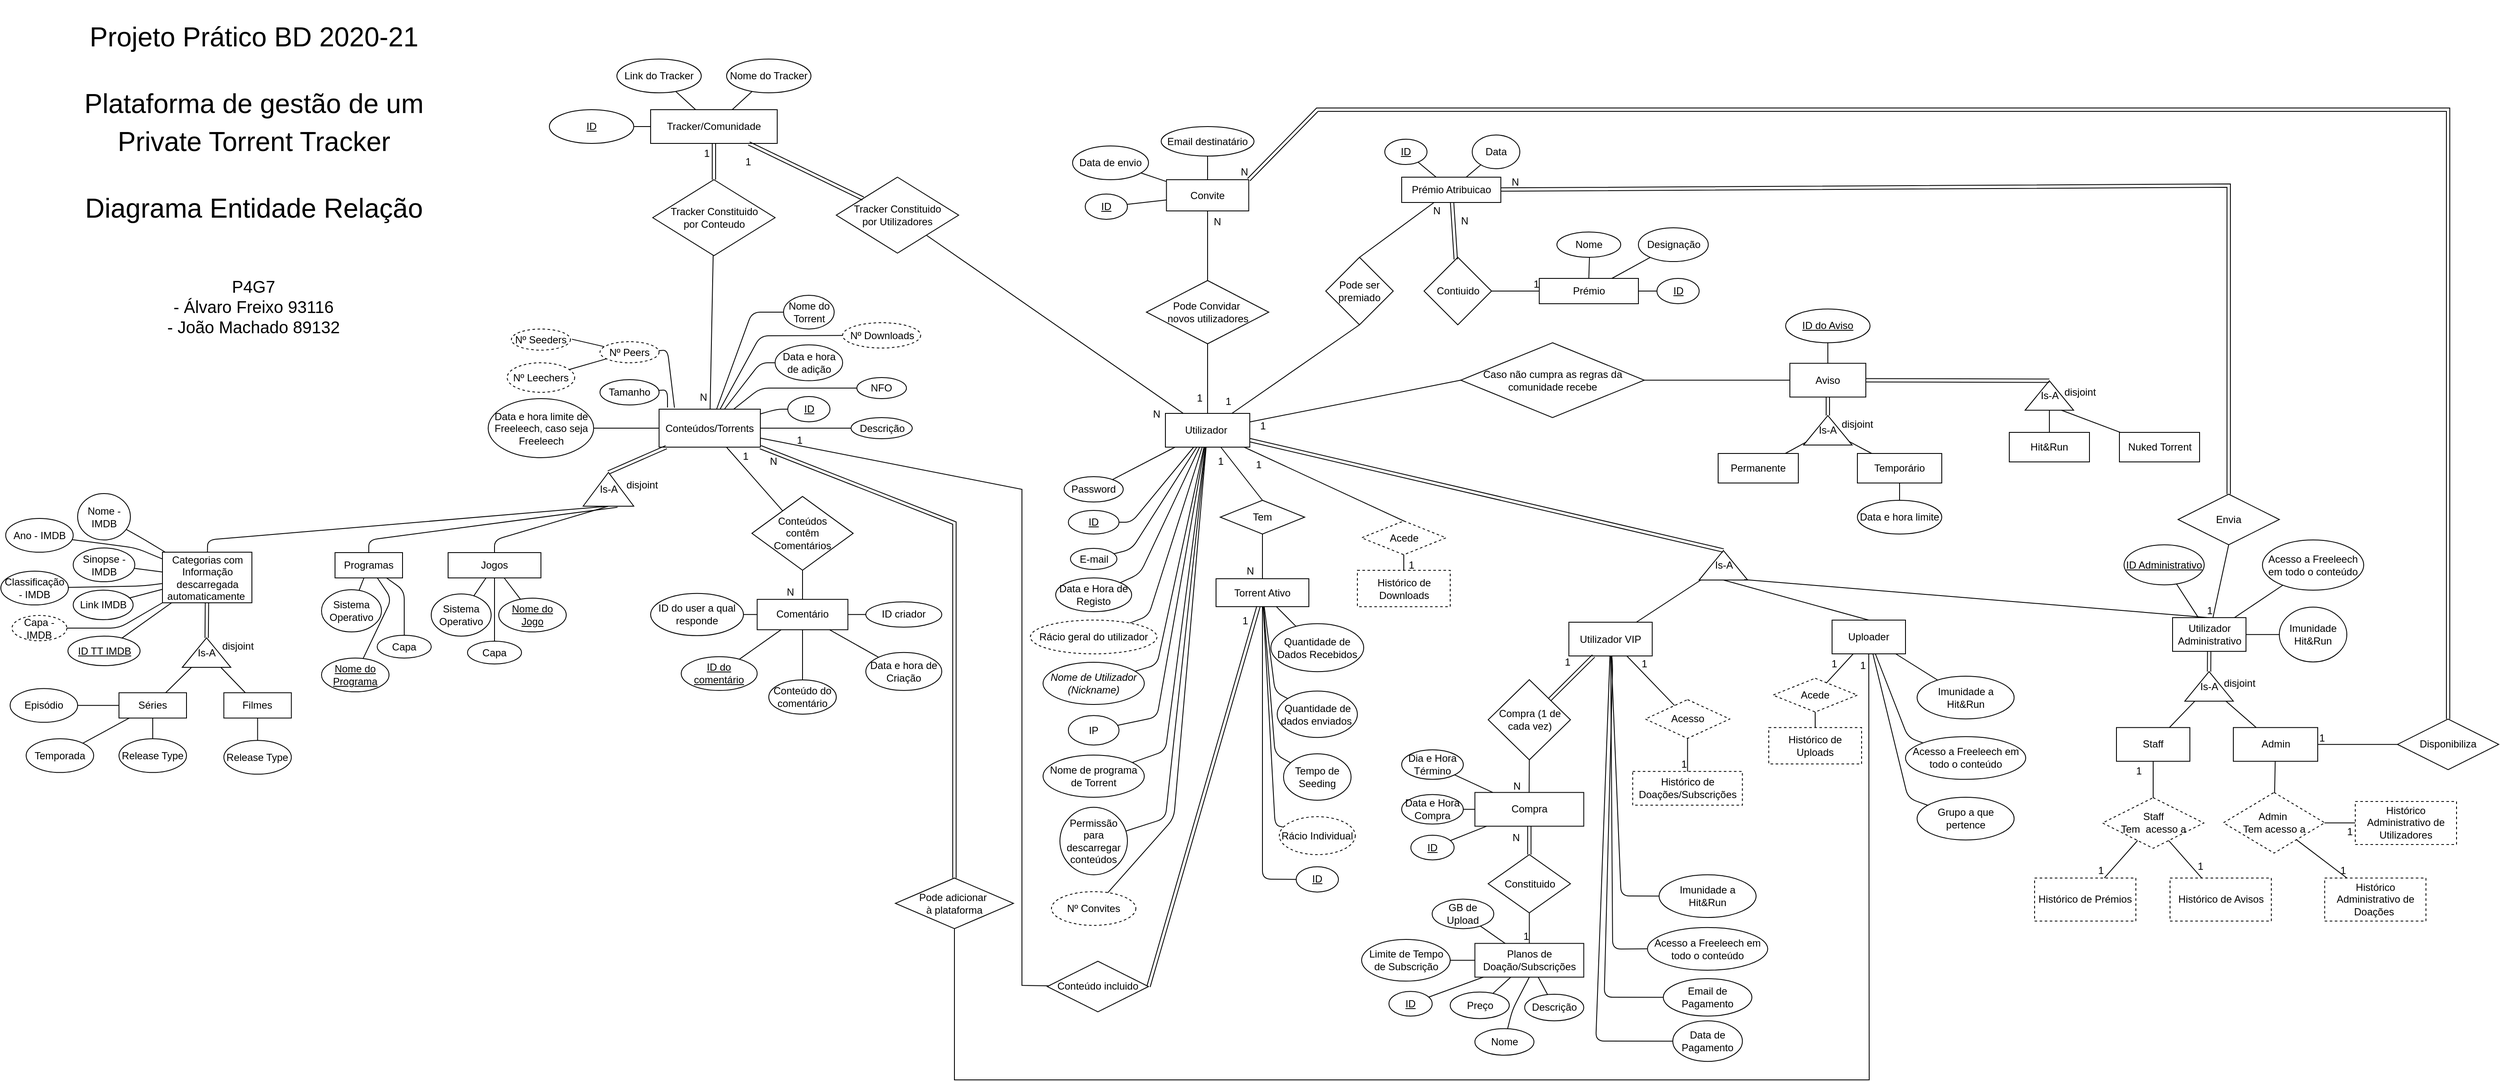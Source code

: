 <mxfile version="14.7.8" type="github">
  <diagram id="yL7QbsOHtqL6Avj6pBW2" name="Page-1">
    <mxGraphModel dx="2377" dy="1098" grid="1" gridSize="10" guides="1" tooltips="1" connect="1" arrows="1" fold="1" page="1" pageScale="1" pageWidth="20000" pageHeight="20000" math="0" shadow="0">
      <root>
        <mxCell id="0" />
        <mxCell id="1" parent="0" />
        <mxCell id="7KwUM0I9Kn9R0ZCZSBDo-3" value="Utilizador&amp;nbsp;" style="rounded=0;whiteSpace=wrap;html=1;" parent="1" vertex="1">
          <mxGeometry x="4040" y="2250" width="100" height="40" as="geometry" />
        </mxCell>
        <mxCell id="7KwUM0I9Kn9R0ZCZSBDo-6" value="Pode adicionar&amp;nbsp;&lt;br&gt;à plataforma" style="rhombus;whiteSpace=wrap;html=1;" parent="1" vertex="1">
          <mxGeometry x="3720" y="2800.73" width="140" height="60" as="geometry" />
        </mxCell>
        <mxCell id="7KwUM0I9Kn9R0ZCZSBDo-8" value="Conteúdos/Torrents" style="rounded=0;whiteSpace=wrap;html=1;" parent="1" vertex="1">
          <mxGeometry x="3440" y="2245" width="120" height="45" as="geometry" />
        </mxCell>
        <mxCell id="7KwUM0I9Kn9R0ZCZSBDo-9" value="Permissão para descarregar conteúdos" style="ellipse;whiteSpace=wrap;html=1;" parent="1" vertex="1">
          <mxGeometry x="3915" y="2716.87" width="80" height="80" as="geometry" />
        </mxCell>
        <mxCell id="7KwUM0I9Kn9R0ZCZSBDo-11" value="" style="endArrow=none;html=1;" parent="1" source="7KwUM0I9Kn9R0ZCZSBDo-3" target="7KwUM0I9Kn9R0ZCZSBDo-9" edge="1">
          <mxGeometry width="50" height="50" relative="1" as="geometry">
            <mxPoint x="4210" y="2950" as="sourcePoint" />
            <mxPoint x="4260" y="2900" as="targetPoint" />
            <Array as="points">
              <mxPoint x="4040" y="2730" />
            </Array>
          </mxGeometry>
        </mxCell>
        <mxCell id="7KwUM0I9Kn9R0ZCZSBDo-14" value="E-mail" style="ellipse;whiteSpace=wrap;html=1;" parent="1" vertex="1">
          <mxGeometry x="3927.5" y="2410" width="55" height="25" as="geometry" />
        </mxCell>
        <mxCell id="7KwUM0I9Kn9R0ZCZSBDo-15" value="&lt;i&gt;Nome de Utilizador (Nickname)&lt;/i&gt;" style="ellipse;whiteSpace=wrap;html=1;" parent="1" vertex="1">
          <mxGeometry x="3895" y="2545" width="120" height="50" as="geometry" />
        </mxCell>
        <mxCell id="7KwUM0I9Kn9R0ZCZSBDo-16" value="Password" style="ellipse;whiteSpace=wrap;html=1;" parent="1" vertex="1">
          <mxGeometry x="3920" y="2325" width="70" height="30" as="geometry" />
        </mxCell>
        <mxCell id="7KwUM0I9Kn9R0ZCZSBDo-20" value="" style="endArrow=none;html=1;" parent="1" source="7KwUM0I9Kn9R0ZCZSBDo-3" target="7KwUM0I9Kn9R0ZCZSBDo-21" edge="1">
          <mxGeometry width="50" height="50" relative="1" as="geometry">
            <mxPoint x="4120" y="2770" as="sourcePoint" />
            <mxPoint x="4090" y="2710" as="targetPoint" />
            <Array as="points">
              <mxPoint x="4020" y="2490" />
            </Array>
          </mxGeometry>
        </mxCell>
        <mxCell id="7KwUM0I9Kn9R0ZCZSBDo-21" value="Rácio geral do utilizador" style="ellipse;whiteSpace=wrap;html=1;align=center;dashed=1;" parent="1" vertex="1">
          <mxGeometry x="3880" y="2495" width="150" height="40" as="geometry" />
        </mxCell>
        <mxCell id="7KwUM0I9Kn9R0ZCZSBDo-25" value="Tem" style="shape=rhombus;perimeter=rhombusPerimeter;whiteSpace=wrap;html=1;align=center;" parent="1" vertex="1">
          <mxGeometry x="4105" y="2353" width="100" height="40" as="geometry" />
        </mxCell>
        <mxCell id="7KwUM0I9Kn9R0ZCZSBDo-29" value="&lt;span&gt;Torrent Ativo&lt;/span&gt;" style="rounded=0;whiteSpace=wrap;html=1;" parent="1" vertex="1">
          <mxGeometry x="4100" y="2445.95" width="110" height="33.12" as="geometry" />
        </mxCell>
        <mxCell id="7KwUM0I9Kn9R0ZCZSBDo-30" value="Quantidade de dados enviados&amp;nbsp;" style="ellipse;whiteSpace=wrap;html=1;" parent="1" vertex="1">
          <mxGeometry x="4172.5" y="2579.12" width="95" height="55" as="geometry" />
        </mxCell>
        <mxCell id="7KwUM0I9Kn9R0ZCZSBDo-31" value="Quantidade de Dados Recebidos" style="ellipse;whiteSpace=wrap;html=1;" parent="1" vertex="1">
          <mxGeometry x="4165" y="2499.25" width="110" height="56.88" as="geometry" />
        </mxCell>
        <mxCell id="7KwUM0I9Kn9R0ZCZSBDo-32" value="" style="endArrow=none;html=1;" parent="1" source="7KwUM0I9Kn9R0ZCZSBDo-29" target="7KwUM0I9Kn9R0ZCZSBDo-30" edge="1">
          <mxGeometry width="50" height="50" relative="1" as="geometry">
            <mxPoint x="4010" y="2763" as="sourcePoint" />
            <mxPoint x="4060" y="2713" as="targetPoint" />
            <Array as="points">
              <mxPoint x="4170" y="2580" />
            </Array>
          </mxGeometry>
        </mxCell>
        <mxCell id="7KwUM0I9Kn9R0ZCZSBDo-33" value="" style="endArrow=none;html=1;" parent="1" source="7KwUM0I9Kn9R0ZCZSBDo-29" target="7KwUM0I9Kn9R0ZCZSBDo-31" edge="1">
          <mxGeometry width="50" height="50" relative="1" as="geometry">
            <mxPoint x="4290" y="2643" as="sourcePoint" />
            <mxPoint x="4340" y="2593" as="targetPoint" />
          </mxGeometry>
        </mxCell>
        <mxCell id="7KwUM0I9Kn9R0ZCZSBDo-36" value="" style="endArrow=none;html=1;" parent="1" source="7KwUM0I9Kn9R0ZCZSBDo-3" target="7KwUM0I9Kn9R0ZCZSBDo-14" edge="1">
          <mxGeometry width="50" height="50" relative="1" as="geometry">
            <mxPoint x="4400" y="2700" as="sourcePoint" />
            <mxPoint x="4469" y="2260" as="targetPoint" />
            <Array as="points">
              <mxPoint x="4000" y="2411" />
            </Array>
          </mxGeometry>
        </mxCell>
        <mxCell id="7KwUM0I9Kn9R0ZCZSBDo-37" value="" style="endArrow=none;html=1;" parent="1" source="7KwUM0I9Kn9R0ZCZSBDo-3" target="7KwUM0I9Kn9R0ZCZSBDo-15" edge="1">
          <mxGeometry width="50" height="50" relative="1" as="geometry">
            <mxPoint x="4420" y="2780" as="sourcePoint" />
            <mxPoint x="4470" y="2730" as="targetPoint" />
            <Array as="points">
              <mxPoint x="4030" y="2548" />
            </Array>
          </mxGeometry>
        </mxCell>
        <mxCell id="7KwUM0I9Kn9R0ZCZSBDo-38" value="" style="endArrow=none;html=1;" parent="1" source="7KwUM0I9Kn9R0ZCZSBDo-3" target="7KwUM0I9Kn9R0ZCZSBDo-16" edge="1">
          <mxGeometry width="50" height="50" relative="1" as="geometry">
            <mxPoint x="4440" y="2865" as="sourcePoint" />
            <mxPoint x="4490" y="2815" as="targetPoint" />
          </mxGeometry>
        </mxCell>
        <mxCell id="7KwUM0I9Kn9R0ZCZSBDo-48" value="IP" style="ellipse;whiteSpace=wrap;html=1;" parent="1" vertex="1">
          <mxGeometry x="3925" y="2608.12" width="60" height="35" as="geometry" />
        </mxCell>
        <mxCell id="7KwUM0I9Kn9R0ZCZSBDo-49" value="" style="endArrow=none;html=1;" parent="1" source="7KwUM0I9Kn9R0ZCZSBDo-3" target="7KwUM0I9Kn9R0ZCZSBDo-48" edge="1">
          <mxGeometry width="50" height="50" relative="1" as="geometry">
            <mxPoint x="4640" y="3020" as="sourcePoint" />
            <mxPoint x="4690" y="2970" as="targetPoint" />
            <Array as="points">
              <mxPoint x="4030" y="2610" />
            </Array>
          </mxGeometry>
        </mxCell>
        <mxCell id="7KwUM0I9Kn9R0ZCZSBDo-53" value="Is-A" style="verticalLabelPosition=middle;verticalAlign=middle;html=1;shape=mxgraph.basic.acute_triangle;dx=0.5;labelPosition=center;align=center;" parent="1" vertex="1">
          <mxGeometry x="3350" y="2320" width="60" height="40" as="geometry" />
        </mxCell>
        <mxCell id="7KwUM0I9Kn9R0ZCZSBDo-57" value="" style="endArrow=none;html=1;" parent="1" source="jgH_xlCP8AQcqVdtiZbR-20" edge="1">
          <mxGeometry width="50" height="50" relative="1" as="geometry">
            <mxPoint x="3252.5" y="2410" as="sourcePoint" />
            <mxPoint x="3380" y="2360" as="targetPoint" />
            <Array as="points">
              <mxPoint x="3245" y="2400" />
            </Array>
          </mxGeometry>
        </mxCell>
        <mxCell id="7KwUM0I9Kn9R0ZCZSBDo-58" value="" style="endArrow=none;html=1;entryX=0.68;entryY=1.03;entryDx=0;entryDy=0;entryPerimeter=0;exitX=0.5;exitY=0;exitDx=0;exitDy=0;" parent="1" source="DiefZQtDt5-bKc9DCere-9" target="7KwUM0I9Kn9R0ZCZSBDo-53" edge="1">
          <mxGeometry width="50" height="50" relative="1" as="geometry">
            <mxPoint x="3080" y="2330" as="sourcePoint" />
            <mxPoint x="4470" y="3440" as="targetPoint" />
            <Array as="points">
              <mxPoint x="3096" y="2400" />
            </Array>
          </mxGeometry>
        </mxCell>
        <mxCell id="DiefZQtDt5-bKc9DCere-9" value="Programas" style="rounded=0;whiteSpace=wrap;html=1;" parent="1" vertex="1">
          <mxGeometry x="3056" y="2415" width="80" height="30" as="geometry" />
        </mxCell>
        <mxCell id="DiefZQtDt5-bKc9DCere-19" style="edgeStyle=orthogonalEdgeStyle;rounded=0;orthogonalLoop=1;jettySize=auto;html=1;exitX=0.5;exitY=1;exitDx=0;exitDy=0;" parent="1" edge="1">
          <mxGeometry relative="1" as="geometry">
            <mxPoint x="3185" y="2355" as="sourcePoint" />
            <mxPoint x="3185" y="2355" as="targetPoint" />
          </mxGeometry>
        </mxCell>
        <mxCell id="DiefZQtDt5-bKc9DCere-21" value="" style="endArrow=none;html=1;" parent="1" source="DiefZQtDt5-bKc9DCere-22" target="7KwUM0I9Kn9R0ZCZSBDo-3" edge="1">
          <mxGeometry width="50" height="50" relative="1" as="geometry">
            <mxPoint x="4230" y="2330" as="sourcePoint" />
            <mxPoint x="4140" y="2280" as="targetPoint" />
            <Array as="points">
              <mxPoint x="4000" y="2379" />
            </Array>
          </mxGeometry>
        </mxCell>
        <mxCell id="DiefZQtDt5-bKc9DCere-22" value="&lt;u&gt;ID&lt;/u&gt;" style="ellipse;whiteSpace=wrap;html=1;" parent="1" vertex="1">
          <mxGeometry x="3925" y="2365" width="60" height="28" as="geometry" />
        </mxCell>
        <mxCell id="DiefZQtDt5-bKc9DCere-25" value="Nome de programa de Torrent" style="ellipse;whiteSpace=wrap;html=1;" parent="1" vertex="1">
          <mxGeometry x="3895" y="2655" width="120" height="50" as="geometry" />
        </mxCell>
        <mxCell id="DiefZQtDt5-bKc9DCere-26" value="" style="endArrow=none;html=1;" parent="1" source="7KwUM0I9Kn9R0ZCZSBDo-3" target="DiefZQtDt5-bKc9DCere-25" edge="1">
          <mxGeometry width="50" height="50" relative="1" as="geometry">
            <mxPoint x="4090" y="2260" as="sourcePoint" />
            <mxPoint x="4240" y="2110" as="targetPoint" />
            <Array as="points">
              <mxPoint x="4040" y="2650" />
            </Array>
          </mxGeometry>
        </mxCell>
        <mxCell id="DiefZQtDt5-bKc9DCere-29" value="Pode Convidar&amp;nbsp;&lt;br&gt;novos utilizadores" style="rhombus;whiteSpace=wrap;html=1;" parent="1" vertex="1">
          <mxGeometry x="4017.5" y="2092.5" width="145" height="75" as="geometry" />
        </mxCell>
        <mxCell id="DiefZQtDt5-bKc9DCere-30" value="" style="endArrow=none;html=1;" parent="1" source="DiefZQtDt5-bKc9DCere-32" target="7KwUM0I9Kn9R0ZCZSBDo-3" edge="1">
          <mxGeometry width="50" height="50" relative="1" as="geometry">
            <mxPoint x="4130" y="2350" as="sourcePoint" />
            <mxPoint x="4165" y="2340" as="targetPoint" />
            <Array as="points">
              <mxPoint x="4010" y="2440" />
            </Array>
          </mxGeometry>
        </mxCell>
        <mxCell id="DiefZQtDt5-bKc9DCere-32" value="Data e Hora de Registo" style="ellipse;whiteSpace=wrap;html=1;" parent="1" vertex="1">
          <mxGeometry x="3910" y="2445" width="90" height="40" as="geometry" />
        </mxCell>
        <mxCell id="DiefZQtDt5-bKc9DCere-40" value="Histórico de Downloads" style="rounded=0;whiteSpace=wrap;html=1;dashed=1;" parent="1" vertex="1">
          <mxGeometry x="4267.5" y="2435.94" width="110" height="43.13" as="geometry" />
        </mxCell>
        <mxCell id="DiefZQtDt5-bKc9DCere-42" value="Tempo&amp;nbsp;de Seeding" style="ellipse;whiteSpace=wrap;html=1;" parent="1" vertex="1">
          <mxGeometry x="4180" y="2653.48" width="80" height="55" as="geometry" />
        </mxCell>
        <mxCell id="DiefZQtDt5-bKc9DCere-43" value="" style="endArrow=none;html=1;" parent="1" source="7KwUM0I9Kn9R0ZCZSBDo-29" target="DiefZQtDt5-bKc9DCere-42" edge="1">
          <mxGeometry width="50" height="50" relative="1" as="geometry">
            <mxPoint x="4650" y="2623" as="sourcePoint" />
            <mxPoint x="4700" y="2573" as="targetPoint" />
            <Array as="points">
              <mxPoint x="4170" y="2654" />
            </Array>
          </mxGeometry>
        </mxCell>
        <mxCell id="DiefZQtDt5-bKc9DCere-44" value="Rácio Individual" style="ellipse;whiteSpace=wrap;html=1;align=center;dashed=1;" parent="1" vertex="1">
          <mxGeometry x="4175" y="2728" width="90" height="45" as="geometry" />
        </mxCell>
        <mxCell id="DiefZQtDt5-bKc9DCere-45" value="" style="endArrow=none;html=1;" parent="1" source="DiefZQtDt5-bKc9DCere-44" target="7KwUM0I9Kn9R0ZCZSBDo-29" edge="1">
          <mxGeometry width="50" height="50" relative="1" as="geometry">
            <mxPoint x="4490" y="2643" as="sourcePoint" />
            <mxPoint x="4540" y="2593" as="targetPoint" />
            <Array as="points">
              <mxPoint x="4170" y="2738" />
            </Array>
          </mxGeometry>
        </mxCell>
        <mxCell id="DiefZQtDt5-bKc9DCere-46" value="Caso não cumpra as regras da comunidade recebe" style="rhombus;whiteSpace=wrap;html=1;" parent="1" vertex="1">
          <mxGeometry x="4390" y="2166.25" width="217.5" height="88.75" as="geometry" />
        </mxCell>
        <mxCell id="DiefZQtDt5-bKc9DCere-48" value="Aviso" style="rounded=0;whiteSpace=wrap;html=1;" parent="1" vertex="1">
          <mxGeometry x="4780" y="2190.63" width="90" height="40" as="geometry" />
        </mxCell>
        <mxCell id="DiefZQtDt5-bKc9DCere-49" value="" style="endArrow=none;html=1;entryX=1;entryY=0.5;entryDx=0;entryDy=0;" parent="1" source="DiefZQtDt5-bKc9DCere-48" target="DiefZQtDt5-bKc9DCere-46" edge="1">
          <mxGeometry width="50" height="50" relative="1" as="geometry">
            <mxPoint x="5110" y="2055" as="sourcePoint" />
            <mxPoint x="5160" y="2005" as="targetPoint" />
          </mxGeometry>
        </mxCell>
        <mxCell id="DiefZQtDt5-bKc9DCere-55" value="Utilizador VIP" style="rounded=0;whiteSpace=wrap;html=1;" parent="1" vertex="1">
          <mxGeometry x="4518.13" y="2497.5" width="98.75" height="40" as="geometry" />
        </mxCell>
        <mxCell id="DiefZQtDt5-bKc9DCere-57" value="Staff" style="rounded=0;whiteSpace=wrap;html=1;" parent="1" vertex="1">
          <mxGeometry x="5167" y="2622.36" width="87" height="40" as="geometry" />
        </mxCell>
        <mxCell id="DiefZQtDt5-bKc9DCere-59" value="Admin" style="rounded=0;whiteSpace=wrap;html=1;" parent="1" vertex="1">
          <mxGeometry x="5305.5" y="2622.36" width="100" height="40" as="geometry" />
        </mxCell>
        <mxCell id="DiefZQtDt5-bKc9DCere-62" value="" style="endArrow=none;html=1;" parent="1" source="DiefZQtDt5-bKc9DCere-55" target="DiefZQtDt5-bKc9DCere-63" edge="1">
          <mxGeometry width="50" height="50" relative="1" as="geometry">
            <mxPoint x="4580" y="2550" as="sourcePoint" />
            <mxPoint x="4830" y="2690" as="targetPoint" />
            <Array as="points">
              <mxPoint x="4570" y="2550" />
              <mxPoint x="4560" y="2942" />
            </Array>
          </mxGeometry>
        </mxCell>
        <mxCell id="DiefZQtDt5-bKc9DCere-63" value="Email de Pagamento" style="ellipse;whiteSpace=wrap;html=1;" parent="1" vertex="1">
          <mxGeometry x="4630" y="2920.0" width="105" height="44.37" as="geometry" />
        </mxCell>
        <mxCell id="DiefZQtDt5-bKc9DCere-65" value="Data de Pagamento" style="ellipse;whiteSpace=wrap;html=1;" parent="1" vertex="1">
          <mxGeometry x="4641.25" y="2970.0" width="82.5" height="48.13" as="geometry" />
        </mxCell>
        <mxCell id="DiefZQtDt5-bKc9DCere-68" value="&lt;u&gt;ID&lt;/u&gt;" style="ellipse;whiteSpace=wrap;html=1;" parent="1" vertex="1">
          <mxGeometry x="4304.88" y="2935.14" width="51.25" height="29.23" as="geometry" />
        </mxCell>
        <mxCell id="DiefZQtDt5-bKc9DCere-69" value="" style="endArrow=none;html=1;" parent="1" source="DiefZQtDt5-bKc9DCere-55" target="DiefZQtDt5-bKc9DCere-70" edge="1">
          <mxGeometry width="50" height="50" relative="1" as="geometry">
            <mxPoint x="4830" y="2990" as="sourcePoint" />
            <mxPoint x="4920" y="2880" as="targetPoint" />
            <Array as="points">
              <mxPoint x="4580" y="2822" />
            </Array>
          </mxGeometry>
        </mxCell>
        <mxCell id="DiefZQtDt5-bKc9DCere-70" value="Imunidade a Hit&amp;amp;Run" style="ellipse;whiteSpace=wrap;html=1;" parent="1" vertex="1">
          <mxGeometry x="4625" y="2796.87" width="115" height="50.63" as="geometry" />
        </mxCell>
        <mxCell id="DiefZQtDt5-bKc9DCere-71" style="edgeStyle=orthogonalEdgeStyle;rounded=0;orthogonalLoop=1;jettySize=auto;html=1;exitX=0.5;exitY=1;exitDx=0;exitDy=0;" parent="1" source="DiefZQtDt5-bKc9DCere-70" target="DiefZQtDt5-bKc9DCere-70" edge="1">
          <mxGeometry relative="1" as="geometry" />
        </mxCell>
        <mxCell id="DiefZQtDt5-bKc9DCere-72" value="Limite de Tempo de Subscrição" style="ellipse;whiteSpace=wrap;html=1;" parent="1" vertex="1">
          <mxGeometry x="4272.5" y="2873.54" width="105" height="49.37" as="geometry" />
        </mxCell>
        <mxCell id="DiefZQtDt5-bKc9DCere-73" value="" style="endArrow=none;html=1;" parent="1" source="jgH_xlCP8AQcqVdtiZbR-298" target="DiefZQtDt5-bKc9DCere-72" edge="1">
          <mxGeometry width="50" height="50" relative="1" as="geometry">
            <mxPoint x="4801.13" y="3007.01" as="sourcePoint" />
            <mxPoint x="4851.13" y="2957.01" as="targetPoint" />
          </mxGeometry>
        </mxCell>
        <mxCell id="DiefZQtDt5-bKc9DCere-78" value="" style="endArrow=none;html=1;" parent="1" source="YR3ijMg_hoBptV0lI4XP-24" target="DiefZQtDt5-bKc9DCere-79" edge="1">
          <mxGeometry width="50" height="50" relative="1" as="geometry">
            <mxPoint x="5310" y="3078.57" as="sourcePoint" />
            <mxPoint x="5280" y="3028.57" as="targetPoint" />
          </mxGeometry>
        </mxCell>
        <mxCell id="DiefZQtDt5-bKc9DCere-79" value="Imunidade Hit&amp;amp;Run" style="ellipse;whiteSpace=wrap;html=1;" parent="1" vertex="1">
          <mxGeometry x="5360" y="2479.57" width="80" height="65" as="geometry" />
        </mxCell>
        <mxCell id="DiefZQtDt5-bKc9DCere-81" value="Acesso a Freeleech em todo o conteúdo" style="ellipse;whiteSpace=wrap;html=1;" parent="1" vertex="1">
          <mxGeometry x="5340" y="2400" width="120" height="59.5" as="geometry" />
        </mxCell>
        <mxCell id="DiefZQtDt5-bKc9DCere-82" value="" style="endArrow=none;html=1;" parent="1" source="YR3ijMg_hoBptV0lI4XP-24" target="DiefZQtDt5-bKc9DCere-81" edge="1">
          <mxGeometry width="50" height="50" relative="1" as="geometry">
            <mxPoint x="5170" y="3035.671" as="sourcePoint" />
            <mxPoint x="5330" y="3098.57" as="targetPoint" />
          </mxGeometry>
        </mxCell>
        <mxCell id="DiefZQtDt5-bKc9DCere-94" value="Convite" style="rounded=0;whiteSpace=wrap;html=1;" parent="1" vertex="1">
          <mxGeometry x="4041.25" y="1973" width="97.5" height="37" as="geometry" />
        </mxCell>
        <mxCell id="DiefZQtDt5-bKc9DCere-98" value="Email destinatário" style="ellipse;whiteSpace=wrap;html=1;" parent="1" vertex="1">
          <mxGeometry x="4035" y="1910.0" width="110" height="35" as="geometry" />
        </mxCell>
        <mxCell id="DiefZQtDt5-bKc9DCere-99" value="" style="endArrow=none;html=1;" parent="1" source="DiefZQtDt5-bKc9DCere-94" target="DiefZQtDt5-bKc9DCere-98" edge="1">
          <mxGeometry width="50" height="50" relative="1" as="geometry">
            <mxPoint x="4100" y="1834.62" as="sourcePoint" />
            <mxPoint x="4112.5" y="1889.12" as="targetPoint" />
          </mxGeometry>
        </mxCell>
        <mxCell id="DiefZQtDt5-bKc9DCere-100" value="Data de envio" style="ellipse;whiteSpace=wrap;html=1;" parent="1" vertex="1">
          <mxGeometry x="3930" y="1933" width="90" height="40" as="geometry" />
        </mxCell>
        <mxCell id="DiefZQtDt5-bKc9DCere-101" value="" style="endArrow=none;html=1;" parent="1" source="DiefZQtDt5-bKc9DCere-100" target="DiefZQtDt5-bKc9DCere-94" edge="1">
          <mxGeometry width="50" height="50" relative="1" as="geometry">
            <mxPoint x="4062.5" y="2059.12" as="sourcePoint" />
            <mxPoint x="4076.875" y="1834.62" as="targetPoint" />
          </mxGeometry>
        </mxCell>
        <mxCell id="DiefZQtDt5-bKc9DCere-104" value="Permanente" style="rounded=0;whiteSpace=wrap;html=1;" parent="1" vertex="1">
          <mxGeometry x="4695" y="2297.5" width="95" height="35" as="geometry" />
        </mxCell>
        <mxCell id="DiefZQtDt5-bKc9DCere-105" value="Temporário" style="rounded=0;whiteSpace=wrap;html=1;" parent="1" vertex="1">
          <mxGeometry x="4860" y="2297.5" width="100" height="35" as="geometry" />
        </mxCell>
        <mxCell id="DiefZQtDt5-bKc9DCere-114" value="Pode ser premiado" style="rhombus;whiteSpace=wrap;html=1;" parent="1" vertex="1">
          <mxGeometry x="4230" y="2065" width="80" height="80" as="geometry" />
        </mxCell>
        <mxCell id="DiefZQtDt5-bKc9DCere-116" value="Prémio Atribuicao" style="rounded=0;whiteSpace=wrap;html=1;" parent="1" vertex="1">
          <mxGeometry x="4320" y="1970" width="117.5" height="30" as="geometry" />
        </mxCell>
        <mxCell id="DiefZQtDt5-bKc9DCere-118" value="Nome" style="ellipse;whiteSpace=wrap;html=1;" parent="1" vertex="1">
          <mxGeometry x="4503.94" y="2035" width="75.62" height="30" as="geometry" />
        </mxCell>
        <mxCell id="DiefZQtDt5-bKc9DCere-119" value="" style="endArrow=none;html=1;" parent="1" source="DiefZQtDt5-bKc9DCere-118" target="LT8TKjzOMANdF7H_YcTF-10" edge="1">
          <mxGeometry width="50" height="50" relative="1" as="geometry">
            <mxPoint x="4174.38" y="1470" as="sourcePoint" />
            <mxPoint x="4224.38" y="1420" as="targetPoint" />
          </mxGeometry>
        </mxCell>
        <mxCell id="DiefZQtDt5-bKc9DCere-120" value="Designação" style="ellipse;whiteSpace=wrap;html=1;" parent="1" vertex="1">
          <mxGeometry x="4600.5" y="2030" width="82.81" height="40" as="geometry" />
        </mxCell>
        <mxCell id="DiefZQtDt5-bKc9DCere-121" value="" style="endArrow=none;html=1;" parent="1" source="DiefZQtDt5-bKc9DCere-120" target="LT8TKjzOMANdF7H_YcTF-10" edge="1">
          <mxGeometry width="50" height="50" relative="1" as="geometry">
            <mxPoint x="4174.38" y="1570" as="sourcePoint" />
            <mxPoint x="4224.38" y="1520" as="targetPoint" />
          </mxGeometry>
        </mxCell>
        <mxCell id="DiefZQtDt5-bKc9DCere-124" value="" style="endArrow=none;html=1;" parent="1" source="7KwUM0I9Kn9R0ZCZSBDo-8" target="DiefZQtDt5-bKc9DCere-125" edge="1">
          <mxGeometry width="50" height="50" relative="1" as="geometry">
            <mxPoint x="3580" y="2160" as="sourcePoint" />
            <mxPoint x="3480" y="2110" as="targetPoint" />
            <Array as="points">
              <mxPoint x="3580" y="2245" />
            </Array>
          </mxGeometry>
        </mxCell>
        <mxCell id="DiefZQtDt5-bKc9DCere-125" value="&lt;u&gt;ID&lt;/u&gt;" style="ellipse;whiteSpace=wrap;html=1;" parent="1" vertex="1">
          <mxGeometry x="3592.5" y="2230" width="50" height="30" as="geometry" />
        </mxCell>
        <mxCell id="DiefZQtDt5-bKc9DCere-134" value="Nome do Torrent" style="ellipse;whiteSpace=wrap;html=1;" parent="1" vertex="1">
          <mxGeometry x="3587.5" y="2110" width="60" height="40" as="geometry" />
        </mxCell>
        <mxCell id="DiefZQtDt5-bKc9DCere-135" value="" style="endArrow=none;html=1;" parent="1" source="7KwUM0I9Kn9R0ZCZSBDo-8" target="DiefZQtDt5-bKc9DCere-134" edge="1">
          <mxGeometry width="50" height="50" relative="1" as="geometry">
            <mxPoint x="3710" y="2330" as="sourcePoint" />
            <mxPoint x="3760" y="2280" as="targetPoint" />
            <Array as="points">
              <mxPoint x="3550" y="2130" />
            </Array>
          </mxGeometry>
        </mxCell>
        <mxCell id="DiefZQtDt5-bKc9DCere-145" value="NFO" style="ellipse;whiteSpace=wrap;html=1;" parent="1" vertex="1">
          <mxGeometry x="3674.38" y="2207.5" width="58.75" height="25" as="geometry" />
        </mxCell>
        <mxCell id="DiefZQtDt5-bKc9DCere-146" value="" style="endArrow=none;html=1;" parent="1" source="DiefZQtDt5-bKc9DCere-145" target="7KwUM0I9Kn9R0ZCZSBDo-8" edge="1">
          <mxGeometry width="50" height="50" relative="1" as="geometry">
            <mxPoint x="3570" y="2360" as="sourcePoint" />
            <mxPoint x="3620" y="2310" as="targetPoint" />
            <Array as="points">
              <mxPoint x="3560" y="2220" />
            </Array>
          </mxGeometry>
        </mxCell>
        <mxCell id="DiefZQtDt5-bKc9DCere-147" value="Descrição" style="ellipse;whiteSpace=wrap;html=1;" parent="1" vertex="1">
          <mxGeometry x="3667.51" y="2255" width="72.5" height="25" as="geometry" />
        </mxCell>
        <mxCell id="DiefZQtDt5-bKc9DCere-148" value="" style="endArrow=none;html=1;" parent="1" source="DiefZQtDt5-bKc9DCere-147" target="7KwUM0I9Kn9R0ZCZSBDo-8" edge="1">
          <mxGeometry width="50" height="50" relative="1" as="geometry">
            <mxPoint x="3570" y="2360" as="sourcePoint" />
            <mxPoint x="3620" y="2310" as="targetPoint" />
          </mxGeometry>
        </mxCell>
        <mxCell id="DiefZQtDt5-bKc9DCere-152" value="Tamanho" style="ellipse;whiteSpace=wrap;html=1;" parent="1" vertex="1">
          <mxGeometry x="3370" y="2210" width="70" height="30" as="geometry" />
        </mxCell>
        <mxCell id="DiefZQtDt5-bKc9DCere-153" value="" style="endArrow=none;html=1;" parent="1" target="DiefZQtDt5-bKc9DCere-152" edge="1">
          <mxGeometry width="50" height="50" relative="1" as="geometry">
            <mxPoint x="3450" y="2243" as="sourcePoint" />
            <mxPoint x="3520" y="2300" as="targetPoint" />
            <Array as="points">
              <mxPoint x="3450" y="2222" />
            </Array>
          </mxGeometry>
        </mxCell>
        <mxCell id="DiefZQtDt5-bKc9DCere-154" value="" style="endArrow=none;html=1;entryX=0.152;entryY=-0.038;entryDx=0;entryDy=0;entryPerimeter=0;" parent="1" source="jgH_xlCP8AQcqVdtiZbR-125" target="7KwUM0I9Kn9R0ZCZSBDo-8" edge="1">
          <mxGeometry width="50" height="50" relative="1" as="geometry">
            <mxPoint x="3440.0" y="2175" as="sourcePoint" />
            <mxPoint x="3520" y="2300" as="targetPoint" />
            <Array as="points">
              <mxPoint x="3450" y="2175" />
            </Array>
          </mxGeometry>
        </mxCell>
        <mxCell id="DiefZQtDt5-bKc9DCere-156" value="" style="endArrow=none;html=1;" parent="1" source="7KwUM0I9Kn9R0ZCZSBDo-8" target="DiefZQtDt5-bKc9DCere-158" edge="1">
          <mxGeometry width="50" height="50" relative="1" as="geometry">
            <mxPoint x="3470" y="2120" as="sourcePoint" />
            <mxPoint x="3511.99" y="2079.944" as="targetPoint" />
            <Array as="points">
              <mxPoint x="3560" y="2158" />
            </Array>
          </mxGeometry>
        </mxCell>
        <mxCell id="DiefZQtDt5-bKc9DCere-158" value="Nº Downloads" style="ellipse;whiteSpace=wrap;html=1;align=center;dashed=1;" parent="1" vertex="1">
          <mxGeometry x="3657.5" y="2142.5" width="92.5" height="30" as="geometry" />
        </mxCell>
        <mxCell id="DiefZQtDt5-bKc9DCere-160" value="Data e hora de adição" style="ellipse;whiteSpace=wrap;html=1;" parent="1" vertex="1">
          <mxGeometry x="3577.5" y="2168.75" width="80" height="42.5" as="geometry" />
        </mxCell>
        <mxCell id="DiefZQtDt5-bKc9DCere-161" value="" style="endArrow=none;html=1;" parent="1" source="7KwUM0I9Kn9R0ZCZSBDo-8" target="DiefZQtDt5-bKc9DCere-160" edge="1">
          <mxGeometry width="50" height="50" relative="1" as="geometry">
            <mxPoint x="3570" y="2360" as="sourcePoint" />
            <mxPoint x="3620" y="2310" as="targetPoint" />
            <Array as="points">
              <mxPoint x="3560" y="2190" />
            </Array>
          </mxGeometry>
        </mxCell>
        <mxCell id="DiefZQtDt5-bKc9DCere-169" value="Conteúdos &lt;br&gt;contêm&lt;br&gt;Comentários" style="rhombus;whiteSpace=wrap;html=1;" parent="1" vertex="1">
          <mxGeometry x="3550" y="2348.43" width="120" height="87.5" as="geometry" />
        </mxCell>
        <mxCell id="DiefZQtDt5-bKc9DCere-171" value="Comentário" style="rounded=0;whiteSpace=wrap;html=1;" parent="1" vertex="1">
          <mxGeometry x="3556.25" y="2470.43" width="107.5" height="36" as="geometry" />
        </mxCell>
        <mxCell id="DiefZQtDt5-bKc9DCere-172" value="&lt;u&gt;ID do comentário&lt;/u&gt;" style="ellipse;whiteSpace=wrap;html=1;" parent="1" vertex="1">
          <mxGeometry x="3466.25" y="2538.43" width="90" height="40" as="geometry" />
        </mxCell>
        <mxCell id="DiefZQtDt5-bKc9DCere-173" value="" style="endArrow=none;html=1;" parent="1" source="DiefZQtDt5-bKc9DCere-172" target="DiefZQtDt5-bKc9DCere-171" edge="1">
          <mxGeometry width="50" height="50" relative="1" as="geometry">
            <mxPoint x="3350" y="2528.43" as="sourcePoint" />
            <mxPoint x="3400" y="2478.43" as="targetPoint" />
          </mxGeometry>
        </mxCell>
        <mxCell id="DiefZQtDt5-bKc9DCere-174" value="Conteúdo do comentário" style="ellipse;whiteSpace=wrap;html=1;" parent="1" vertex="1">
          <mxGeometry x="3570" y="2565.93" width="80" height="40.63" as="geometry" />
        </mxCell>
        <mxCell id="DiefZQtDt5-bKc9DCere-175" value="" style="endArrow=none;html=1;exitX=0.5;exitY=0;exitDx=0;exitDy=0;" parent="1" source="DiefZQtDt5-bKc9DCere-174" target="DiefZQtDt5-bKc9DCere-171" edge="1">
          <mxGeometry width="50" height="50" relative="1" as="geometry">
            <mxPoint x="3600" y="2518.43" as="sourcePoint" />
            <mxPoint x="3610" y="2558.43" as="targetPoint" />
          </mxGeometry>
        </mxCell>
        <mxCell id="DiefZQtDt5-bKc9DCere-176" value="ID criador" style="ellipse;whiteSpace=wrap;html=1;" parent="1" vertex="1">
          <mxGeometry x="3685" y="2473.43" width="90" height="30" as="geometry" />
        </mxCell>
        <mxCell id="DiefZQtDt5-bKc9DCere-177" value="" style="endArrow=none;html=1;" parent="1" source="DiefZQtDt5-bKc9DCere-171" target="DiefZQtDt5-bKc9DCere-176" edge="1">
          <mxGeometry width="50" height="50" relative="1" as="geometry">
            <mxPoint x="3600" y="2518.43" as="sourcePoint" />
            <mxPoint x="3650" y="2468.43" as="targetPoint" />
          </mxGeometry>
        </mxCell>
        <mxCell id="DiefZQtDt5-bKc9DCere-179" value="Data e hora de Criação" style="ellipse;whiteSpace=wrap;html=1;" parent="1" vertex="1">
          <mxGeometry x="3685" y="2533.43" width="90" height="45" as="geometry" />
        </mxCell>
        <mxCell id="DiefZQtDt5-bKc9DCere-180" value="" style="endArrow=none;html=1;" parent="1" source="DiefZQtDt5-bKc9DCere-171" target="DiefZQtDt5-bKc9DCere-179" edge="1">
          <mxGeometry width="50" height="50" relative="1" as="geometry">
            <mxPoint x="3600" y="2518.43" as="sourcePoint" />
            <mxPoint x="3650" y="2468.43" as="targetPoint" />
          </mxGeometry>
        </mxCell>
        <mxCell id="DiefZQtDt5-bKc9DCere-181" value="ID do user a qual responde" style="ellipse;whiteSpace=wrap;html=1;" parent="1" vertex="1">
          <mxGeometry x="3430" y="2463.43" width="110" height="50" as="geometry" />
        </mxCell>
        <mxCell id="DiefZQtDt5-bKc9DCere-182" value="" style="endArrow=none;html=1;" parent="1" source="DiefZQtDt5-bKc9DCere-181" target="DiefZQtDt5-bKc9DCere-171" edge="1">
          <mxGeometry width="50" height="50" relative="1" as="geometry">
            <mxPoint x="3600" y="2508.43" as="sourcePoint" />
            <mxPoint x="3650" y="2458.43" as="targetPoint" />
          </mxGeometry>
        </mxCell>
        <mxCell id="jgH_xlCP8AQcqVdtiZbR-1" value="Tracker/Comunidade" style="whiteSpace=wrap;html=1;align=center;" parent="1" vertex="1">
          <mxGeometry x="3430" y="1890" width="150" height="40" as="geometry" />
        </mxCell>
        <mxCell id="jgH_xlCP8AQcqVdtiZbR-2" value="&lt;span&gt;Link do Tracker&lt;/span&gt;" style="ellipse;whiteSpace=wrap;html=1;align=center;fontStyle=0" parent="1" vertex="1">
          <mxGeometry x="3390" y="1830" width="100" height="40" as="geometry" />
        </mxCell>
        <mxCell id="jgH_xlCP8AQcqVdtiZbR-3" value="&lt;span&gt;Nome do Tracker&lt;/span&gt;" style="ellipse;whiteSpace=wrap;html=1;align=center;fontStyle=0" parent="1" vertex="1">
          <mxGeometry x="3520" y="1830" width="100" height="40" as="geometry" />
        </mxCell>
        <mxCell id="jgH_xlCP8AQcqVdtiZbR-4" value="" style="endArrow=none;html=1;rounded=0;" parent="1" source="jgH_xlCP8AQcqVdtiZbR-2" target="jgH_xlCP8AQcqVdtiZbR-1" edge="1">
          <mxGeometry relative="1" as="geometry">
            <mxPoint x="3320" y="1890" as="sourcePoint" />
            <mxPoint x="3480" y="1890" as="targetPoint" />
          </mxGeometry>
        </mxCell>
        <mxCell id="jgH_xlCP8AQcqVdtiZbR-5" value="" style="endArrow=none;html=1;rounded=0;" parent="1" source="jgH_xlCP8AQcqVdtiZbR-3" target="jgH_xlCP8AQcqVdtiZbR-1" edge="1">
          <mxGeometry relative="1" as="geometry">
            <mxPoint x="3469.751" y="1878.373" as="sourcePoint" />
            <mxPoint x="3493.333" y="1900" as="targetPoint" />
          </mxGeometry>
        </mxCell>
        <mxCell id="jgH_xlCP8AQcqVdtiZbR-6" value="Tracker Constituido &lt;br&gt;por Conteudo" style="shape=rhombus;perimeter=rhombusPerimeter;whiteSpace=wrap;html=1;align=center;rounded=0;verticalAlign=middle;horizontal=1;labelPosition=center;verticalLabelPosition=middle;" parent="1" vertex="1">
          <mxGeometry x="3432.5" y="1973" width="145" height="90" as="geometry" />
        </mxCell>
        <mxCell id="jgH_xlCP8AQcqVdtiZbR-10" value="" style="shape=link;html=1;rounded=0;" parent="1" source="jgH_xlCP8AQcqVdtiZbR-6" target="jgH_xlCP8AQcqVdtiZbR-1" edge="1">
          <mxGeometry relative="1" as="geometry">
            <mxPoint x="3340" y="1960" as="sourcePoint" />
            <mxPoint x="3500" y="1960" as="targetPoint" />
          </mxGeometry>
        </mxCell>
        <mxCell id="jgH_xlCP8AQcqVdtiZbR-11" value="1" style="resizable=0;html=1;align=right;verticalAlign=bottom;" parent="jgH_xlCP8AQcqVdtiZbR-10" connectable="0" vertex="1">
          <mxGeometry x="1" relative="1" as="geometry">
            <mxPoint x="-5" y="20" as="offset" />
          </mxGeometry>
        </mxCell>
        <mxCell id="jgH_xlCP8AQcqVdtiZbR-12" value="" style="shape=link;html=1;rounded=0;exitX=0;exitY=0;exitDx=30;exitDy=0;exitPerimeter=0;" parent="1" source="7KwUM0I9Kn9R0ZCZSBDo-53" target="7KwUM0I9Kn9R0ZCZSBDo-8" edge="1">
          <mxGeometry relative="1" as="geometry">
            <mxPoint x="3340" y="2260" as="sourcePoint" />
            <mxPoint x="3500" y="2260" as="targetPoint" />
          </mxGeometry>
        </mxCell>
        <mxCell id="jgH_xlCP8AQcqVdtiZbR-14" value="disjoint" style="text;html=1;strokeColor=none;fillColor=none;align=center;verticalAlign=middle;whiteSpace=wrap;rounded=0;" parent="1" vertex="1">
          <mxGeometry x="3400" y="2325" width="40" height="20" as="geometry" />
        </mxCell>
        <mxCell id="jgH_xlCP8AQcqVdtiZbR-17" value="Filmes" style="rounded=0;whiteSpace=wrap;html=1;" parent="1" vertex="1">
          <mxGeometry x="2924.25" y="2581.12" width="80" height="30" as="geometry" />
        </mxCell>
        <mxCell id="jgH_xlCP8AQcqVdtiZbR-20" value="Jogos" style="rounded=0;whiteSpace=wrap;html=1;" parent="1" vertex="1">
          <mxGeometry x="3190" y="2415" width="110" height="30" as="geometry" />
        </mxCell>
        <mxCell id="jgH_xlCP8AQcqVdtiZbR-22" value="" style="endArrow=none;html=1;rounded=0;" parent="1" source="jgH_xlCP8AQcqVdtiZbR-6" target="7KwUM0I9Kn9R0ZCZSBDo-8" edge="1">
          <mxGeometry relative="1" as="geometry">
            <mxPoint x="3450" y="2060" as="sourcePoint" />
            <mxPoint x="3610" y="2060" as="targetPoint" />
          </mxGeometry>
        </mxCell>
        <mxCell id="jgH_xlCP8AQcqVdtiZbR-23" value="N" style="resizable=0;html=1;align=right;verticalAlign=bottom;" parent="jgH_xlCP8AQcqVdtiZbR-22" connectable="0" vertex="1">
          <mxGeometry x="1" relative="1" as="geometry">
            <mxPoint x="-3" y="-5" as="offset" />
          </mxGeometry>
        </mxCell>
        <mxCell id="jgH_xlCP8AQcqVdtiZbR-30" value="Séries" style="rounded=0;whiteSpace=wrap;html=1;" parent="1" vertex="1">
          <mxGeometry x="2800" y="2581.12" width="80" height="30" as="geometry" />
        </mxCell>
        <mxCell id="jgH_xlCP8AQcqVdtiZbR-49" value="Categorias com Informação descarregada automaticamente&amp;nbsp;" style="rounded=0;whiteSpace=wrap;html=1;" parent="1" vertex="1">
          <mxGeometry x="2851.5" y="2414.5" width="106" height="60" as="geometry" />
        </mxCell>
        <mxCell id="jgH_xlCP8AQcqVdtiZbR-55" value="Data e hora limite de Freeleech, caso seja Freeleech" style="ellipse;whiteSpace=wrap;html=1;" parent="1" vertex="1">
          <mxGeometry x="3237.5" y="2232.5" width="125" height="70" as="geometry" />
        </mxCell>
        <mxCell id="jgH_xlCP8AQcqVdtiZbR-56" value="" style="endArrow=none;html=1;" parent="1" source="jgH_xlCP8AQcqVdtiZbR-55" target="7KwUM0I9Kn9R0ZCZSBDo-8" edge="1">
          <mxGeometry width="50" height="50" relative="1" as="geometry">
            <mxPoint x="3340" y="2530" as="sourcePoint" />
            <mxPoint x="3390" y="2480" as="targetPoint" />
          </mxGeometry>
        </mxCell>
        <mxCell id="jgH_xlCP8AQcqVdtiZbR-77" value="Ano - IMDB" style="ellipse;whiteSpace=wrap;html=1;" parent="1" vertex="1">
          <mxGeometry x="2665.75" y="2374.5" width="80" height="40" as="geometry" />
        </mxCell>
        <mxCell id="jgH_xlCP8AQcqVdtiZbR-78" value="Capa - IMDB" style="ellipse;whiteSpace=wrap;html=1;align=center;dashed=1;" parent="1" vertex="1">
          <mxGeometry x="2673.25" y="2489.5" width="65" height="30" as="geometry" />
        </mxCell>
        <mxCell id="jgH_xlCP8AQcqVdtiZbR-79" value="Classificação - IMDB" style="ellipse;whiteSpace=wrap;html=1;" parent="1" vertex="1">
          <mxGeometry x="2660" y="2437" width="80" height="40" as="geometry" />
        </mxCell>
        <mxCell id="jgH_xlCP8AQcqVdtiZbR-80" value="" style="endArrow=none;html=1;" parent="1" source="jgH_xlCP8AQcqVdtiZbR-77" target="jgH_xlCP8AQcqVdtiZbR-49" edge="1">
          <mxGeometry width="50" height="50" relative="1" as="geometry">
            <mxPoint x="2772.5" y="2479.5" as="sourcePoint" />
            <mxPoint x="2902.031" y="2474.5" as="targetPoint" />
            <Array as="points">
              <mxPoint x="2820" y="2409.5" />
            </Array>
          </mxGeometry>
        </mxCell>
        <mxCell id="jgH_xlCP8AQcqVdtiZbR-81" value="" style="endArrow=none;html=1;" parent="1" source="jgH_xlCP8AQcqVdtiZbR-82" target="jgH_xlCP8AQcqVdtiZbR-49" edge="1">
          <mxGeometry width="50" height="50" relative="1" as="geometry">
            <mxPoint x="2852.5" y="2589.5" as="sourcePoint" />
            <mxPoint x="2889.643" y="2474.5" as="targetPoint" />
            <Array as="points">
              <mxPoint x="2830" y="2399.5" />
            </Array>
          </mxGeometry>
        </mxCell>
        <mxCell id="jgH_xlCP8AQcqVdtiZbR-82" value="Nome - IMDB" style="ellipse;whiteSpace=wrap;html=1;" parent="1" vertex="1">
          <mxGeometry x="2751" y="2345" width="62.5" height="55" as="geometry" />
        </mxCell>
        <mxCell id="jgH_xlCP8AQcqVdtiZbR-83" value="" style="endArrow=none;html=1;" parent="1" source="jgH_xlCP8AQcqVdtiZbR-89" target="jgH_xlCP8AQcqVdtiZbR-49" edge="1">
          <mxGeometry width="50" height="50" relative="1" as="geometry">
            <mxPoint x="2877.5" y="2564.5" as="sourcePoint" />
            <mxPoint x="2850" y="2509.5" as="targetPoint" />
            <Array as="points" />
          </mxGeometry>
        </mxCell>
        <mxCell id="jgH_xlCP8AQcqVdtiZbR-84" value="" style="endArrow=none;html=1;entryX=0;entryY=1;entryDx=0;entryDy=0;" parent="1" source="jgH_xlCP8AQcqVdtiZbR-78" target="jgH_xlCP8AQcqVdtiZbR-49" edge="1">
          <mxGeometry width="50" height="50" relative="1" as="geometry">
            <mxPoint x="2897.5" y="2519.5" as="sourcePoint" />
            <mxPoint x="2908.452" y="2474.5" as="targetPoint" />
            <Array as="points">
              <mxPoint x="2800" y="2504.5" />
            </Array>
          </mxGeometry>
        </mxCell>
        <mxCell id="jgH_xlCP8AQcqVdtiZbR-85" value="" style="endArrow=none;html=1;" parent="1" source="jgH_xlCP8AQcqVdtiZbR-49" target="jgH_xlCP8AQcqVdtiZbR-79" edge="1">
          <mxGeometry width="50" height="50" relative="1" as="geometry">
            <mxPoint x="2906.038" y="2474.5" as="sourcePoint" />
            <mxPoint x="2967.5" y="2519.5" as="targetPoint" />
            <Array as="points">
              <mxPoint x="2830" y="2454.5" />
            </Array>
          </mxGeometry>
        </mxCell>
        <mxCell id="jgH_xlCP8AQcqVdtiZbR-89" value="Sinopse - IMDB" style="ellipse;whiteSpace=wrap;html=1;align=center;rounded=0;" parent="1" vertex="1">
          <mxGeometry x="2745.75" y="2409.5" width="73" height="40" as="geometry" />
        </mxCell>
        <mxCell id="jgH_xlCP8AQcqVdtiZbR-93" value="" style="endArrow=none;html=1;entryX=0.5;entryY=1;entryDx=0;entryDy=0;entryPerimeter=0;" parent="1" source="jgH_xlCP8AQcqVdtiZbR-49" target="7KwUM0I9Kn9R0ZCZSBDo-53" edge="1">
          <mxGeometry width="50" height="50" relative="1" as="geometry">
            <mxPoint x="2640.0" y="2403.8" as="sourcePoint" />
            <mxPoint x="3065.8" y="2350" as="targetPoint" />
            <Array as="points">
              <mxPoint x="2905" y="2400" />
            </Array>
          </mxGeometry>
        </mxCell>
        <mxCell id="jgH_xlCP8AQcqVdtiZbR-104" value="Release Type" style="ellipse;whiteSpace=wrap;html=1;" parent="1" vertex="1">
          <mxGeometry x="2800" y="2635.62" width="80" height="40" as="geometry" />
        </mxCell>
        <mxCell id="jgH_xlCP8AQcqVdtiZbR-105" value="" style="endArrow=none;html=1;" parent="1" source="jgH_xlCP8AQcqVdtiZbR-104" target="jgH_xlCP8AQcqVdtiZbR-30" edge="1">
          <mxGeometry width="50" height="50" relative="1" as="geometry">
            <mxPoint x="2560" y="2725.12" as="sourcePoint" />
            <mxPoint x="2610" y="2675.12" as="targetPoint" />
          </mxGeometry>
        </mxCell>
        <mxCell id="jgH_xlCP8AQcqVdtiZbR-106" value="Release Type" style="ellipse;whiteSpace=wrap;html=1;" parent="1" vertex="1">
          <mxGeometry x="2924.25" y="2637.62" width="80" height="40" as="geometry" />
        </mxCell>
        <mxCell id="jgH_xlCP8AQcqVdtiZbR-107" value="" style="endArrow=none;html=1;" parent="1" source="jgH_xlCP8AQcqVdtiZbR-106" target="jgH_xlCP8AQcqVdtiZbR-17" edge="1">
          <mxGeometry width="50" height="50" relative="1" as="geometry">
            <mxPoint x="3005" y="2686.12" as="sourcePoint" />
            <mxPoint x="3055" y="2636.12" as="targetPoint" />
            <Array as="points" />
          </mxGeometry>
        </mxCell>
        <mxCell id="jgH_xlCP8AQcqVdtiZbR-108" value="Sistema Operativo" style="ellipse;whiteSpace=wrap;html=1;align=center;rounded=0;" parent="1" vertex="1">
          <mxGeometry x="3040" y="2459" width="71" height="50" as="geometry" />
        </mxCell>
        <mxCell id="jgH_xlCP8AQcqVdtiZbR-109" value="Sistema Operativo" style="ellipse;whiteSpace=wrap;html=1;align=center;rounded=0;" parent="1" vertex="1">
          <mxGeometry x="3170" y="2464" width="71" height="50" as="geometry" />
        </mxCell>
        <mxCell id="jgH_xlCP8AQcqVdtiZbR-110" value="" style="endArrow=none;html=1;" parent="1" source="jgH_xlCP8AQcqVdtiZbR-108" target="DiefZQtDt5-bKc9DCere-9" edge="1">
          <mxGeometry width="50" height="50" relative="1" as="geometry">
            <mxPoint x="3140" y="2550" as="sourcePoint" />
            <mxPoint x="3190" y="2500" as="targetPoint" />
          </mxGeometry>
        </mxCell>
        <mxCell id="jgH_xlCP8AQcqVdtiZbR-111" value="" style="endArrow=none;html=1;" parent="1" source="jgH_xlCP8AQcqVdtiZbR-109" target="jgH_xlCP8AQcqVdtiZbR-20" edge="1">
          <mxGeometry width="50" height="50" relative="1" as="geometry">
            <mxPoint x="3106.0" y="2470" as="sourcePoint" />
            <mxPoint x="3106.0" y="2455" as="targetPoint" />
          </mxGeometry>
        </mxCell>
        <mxCell id="jgH_xlCP8AQcqVdtiZbR-112" value="&lt;u&gt;Nome do Programa&lt;/u&gt;" style="ellipse;whiteSpace=wrap;html=1;" parent="1" vertex="1">
          <mxGeometry x="3040" y="2540" width="80" height="40" as="geometry" />
        </mxCell>
        <mxCell id="jgH_xlCP8AQcqVdtiZbR-113" value="&lt;u&gt;Nome do Jogo&lt;/u&gt;" style="ellipse;whiteSpace=wrap;html=1;" parent="1" vertex="1">
          <mxGeometry x="3250" y="2469" width="80" height="40" as="geometry" />
        </mxCell>
        <mxCell id="jgH_xlCP8AQcqVdtiZbR-114" value="" style="endArrow=none;html=1;" parent="1" source="jgH_xlCP8AQcqVdtiZbR-112" target="DiefZQtDt5-bKc9DCere-9" edge="1">
          <mxGeometry width="50" height="50" relative="1" as="geometry">
            <mxPoint x="3010" y="2590" as="sourcePoint" />
            <mxPoint x="3060" y="2540" as="targetPoint" />
            <Array as="points">
              <mxPoint x="3123" y="2470" />
            </Array>
          </mxGeometry>
        </mxCell>
        <mxCell id="jgH_xlCP8AQcqVdtiZbR-115" value="" style="endArrow=none;html=1;" parent="1" source="jgH_xlCP8AQcqVdtiZbR-113" target="jgH_xlCP8AQcqVdtiZbR-20" edge="1">
          <mxGeometry width="50" height="50" relative="1" as="geometry">
            <mxPoint x="3210" y="2560" as="sourcePoint" />
            <mxPoint x="3260" y="2510" as="targetPoint" />
          </mxGeometry>
        </mxCell>
        <mxCell id="jgH_xlCP8AQcqVdtiZbR-116" value="Capa" style="ellipse;whiteSpace=wrap;html=1;align=center;rounded=0;" parent="1" vertex="1">
          <mxGeometry x="3106" y="2513" width="64" height="27" as="geometry" />
        </mxCell>
        <mxCell id="jgH_xlCP8AQcqVdtiZbR-117" value="Capa" style="ellipse;whiteSpace=wrap;html=1;align=center;rounded=0;" parent="1" vertex="1">
          <mxGeometry x="3213" y="2520" width="64" height="27" as="geometry" />
        </mxCell>
        <mxCell id="jgH_xlCP8AQcqVdtiZbR-118" value="" style="endArrow=none;html=1;" parent="1" source="jgH_xlCP8AQcqVdtiZbR-116" target="DiefZQtDt5-bKc9DCere-9" edge="1">
          <mxGeometry width="50" height="50" relative="1" as="geometry">
            <mxPoint x="3130" y="2630" as="sourcePoint" />
            <mxPoint x="3180" y="2580" as="targetPoint" />
            <Array as="points">
              <mxPoint x="3138" y="2460" />
            </Array>
          </mxGeometry>
        </mxCell>
        <mxCell id="jgH_xlCP8AQcqVdtiZbR-119" value="" style="endArrow=none;html=1;" parent="1" source="jgH_xlCP8AQcqVdtiZbR-117" target="jgH_xlCP8AQcqVdtiZbR-20" edge="1">
          <mxGeometry width="50" height="50" relative="1" as="geometry">
            <mxPoint x="3220" y="2480" as="sourcePoint" />
            <mxPoint x="3270" y="2430" as="targetPoint" />
          </mxGeometry>
        </mxCell>
        <mxCell id="jgH_xlCP8AQcqVdtiZbR-122" value="" style="endArrow=none;html=1;" parent="1" target="jgH_xlCP8AQcqVdtiZbR-125" edge="1">
          <mxGeometry width="50" height="50" relative="1" as="geometry">
            <mxPoint x="3336.706" y="2162.074" as="sourcePoint" />
            <mxPoint x="3372.78" y="2169.142" as="targetPoint" />
          </mxGeometry>
        </mxCell>
        <mxCell id="jgH_xlCP8AQcqVdtiZbR-123" value="" style="endArrow=none;html=1;" parent="1" source="jgH_xlCP8AQcqVdtiZbR-127" target="jgH_xlCP8AQcqVdtiZbR-125" edge="1">
          <mxGeometry width="50" height="50" relative="1" as="geometry">
            <mxPoint x="3336.195" y="2195.611" as="sourcePoint" />
            <mxPoint x="3376.616" y="2183.777" as="targetPoint" />
          </mxGeometry>
        </mxCell>
        <mxCell id="jgH_xlCP8AQcqVdtiZbR-125" value="Nº Peers" style="ellipse;whiteSpace=wrap;html=1;align=center;dashed=1;rounded=0;" parent="1" vertex="1">
          <mxGeometry x="3370" y="2165" width="70" height="25" as="geometry" />
        </mxCell>
        <mxCell id="jgH_xlCP8AQcqVdtiZbR-126" value="Nº Seeders" style="ellipse;whiteSpace=wrap;html=1;align=center;dashed=1;rounded=0;" parent="1" vertex="1">
          <mxGeometry x="3265" y="2150" width="70" height="25" as="geometry" />
        </mxCell>
        <mxCell id="jgH_xlCP8AQcqVdtiZbR-127" value="Nº Leechers" style="ellipse;whiteSpace=wrap;html=1;align=center;dashed=1;rounded=0;" parent="1" vertex="1">
          <mxGeometry x="3260" y="2190" width="80" height="35" as="geometry" />
        </mxCell>
        <mxCell id="jgH_xlCP8AQcqVdtiZbR-130" value="" style="endArrow=none;html=1;rounded=0;" parent="1" source="DiefZQtDt5-bKc9DCere-169" target="7KwUM0I9Kn9R0ZCZSBDo-8" edge="1">
          <mxGeometry relative="1" as="geometry">
            <mxPoint x="3590" y="2390" as="sourcePoint" />
            <mxPoint x="3750" y="2390" as="targetPoint" />
          </mxGeometry>
        </mxCell>
        <mxCell id="jgH_xlCP8AQcqVdtiZbR-131" value="1" style="resizable=0;html=1;align=right;verticalAlign=bottom;" parent="jgH_xlCP8AQcqVdtiZbR-130" connectable="0" vertex="1">
          <mxGeometry x="1" relative="1" as="geometry">
            <mxPoint x="27" y="20" as="offset" />
          </mxGeometry>
        </mxCell>
        <mxCell id="jgH_xlCP8AQcqVdtiZbR-132" value="" style="endArrow=none;html=1;rounded=0;" parent="1" source="DiefZQtDt5-bKc9DCere-169" target="DiefZQtDt5-bKc9DCere-171" edge="1">
          <mxGeometry relative="1" as="geometry">
            <mxPoint x="3690" y="2418.43" as="sourcePoint" />
            <mxPoint x="3850" y="2418.43" as="targetPoint" />
          </mxGeometry>
        </mxCell>
        <mxCell id="jgH_xlCP8AQcqVdtiZbR-133" value="N" style="resizable=0;html=1;align=right;verticalAlign=bottom;" parent="jgH_xlCP8AQcqVdtiZbR-132" connectable="0" vertex="1">
          <mxGeometry x="1" relative="1" as="geometry">
            <mxPoint x="-10" as="offset" />
          </mxGeometry>
        </mxCell>
        <mxCell id="jgH_xlCP8AQcqVdtiZbR-134" value="" style="endArrow=none;html=1;rounded=0;" parent="1" source="J6dmHx0rn74cXwQ67lpo-6" target="7KwUM0I9Kn9R0ZCZSBDo-3" edge="1">
          <mxGeometry relative="1" as="geometry">
            <mxPoint x="3793.843" y="2040.001" as="sourcePoint" />
            <mxPoint x="3790.001" y="2245.59" as="targetPoint" />
          </mxGeometry>
        </mxCell>
        <mxCell id="jgH_xlCP8AQcqVdtiZbR-135" value="N" style="resizable=0;html=1;align=right;verticalAlign=bottom;" parent="jgH_xlCP8AQcqVdtiZbR-134" connectable="0" vertex="1">
          <mxGeometry x="1" relative="1" as="geometry">
            <mxPoint x="-27" y="10" as="offset" />
          </mxGeometry>
        </mxCell>
        <mxCell id="jgH_xlCP8AQcqVdtiZbR-137" value="" style="endArrow=none;html=1;rounded=0;entryX=0.5;entryY=0;entryDx=0;entryDy=0;" parent="1" source="7KwUM0I9Kn9R0ZCZSBDo-3" target="7KwUM0I9Kn9R0ZCZSBDo-25" edge="1">
          <mxGeometry relative="1" as="geometry">
            <mxPoint x="4190" y="2350" as="sourcePoint" />
            <mxPoint x="4350" y="2350" as="targetPoint" />
          </mxGeometry>
        </mxCell>
        <mxCell id="jgH_xlCP8AQcqVdtiZbR-138" value="1" style="resizable=0;html=1;align=right;verticalAlign=bottom;" parent="jgH_xlCP8AQcqVdtiZbR-137" connectable="0" vertex="1">
          <mxGeometry x="1" relative="1" as="geometry">
            <mxPoint x="-45" y="-37" as="offset" />
          </mxGeometry>
        </mxCell>
        <mxCell id="jgH_xlCP8AQcqVdtiZbR-139" value="" style="endArrow=none;html=1;rounded=0;" parent="1" source="7KwUM0I9Kn9R0ZCZSBDo-25" target="7KwUM0I9Kn9R0ZCZSBDo-29" edge="1">
          <mxGeometry relative="1" as="geometry">
            <mxPoint x="4195" y="2512.95" as="sourcePoint" />
            <mxPoint x="4355" y="2512.95" as="targetPoint" />
          </mxGeometry>
        </mxCell>
        <mxCell id="jgH_xlCP8AQcqVdtiZbR-140" value="N" style="resizable=0;html=1;align=right;verticalAlign=bottom;" parent="jgH_xlCP8AQcqVdtiZbR-139" connectable="0" vertex="1">
          <mxGeometry x="1" relative="1" as="geometry">
            <mxPoint x="-10" y="-1" as="offset" />
          </mxGeometry>
        </mxCell>
        <mxCell id="jgH_xlCP8AQcqVdtiZbR-151" value="Conteúdo incluido" style="shape=rhombus;perimeter=rhombusPerimeter;whiteSpace=wrap;html=1;align=center;rounded=0;" parent="1" vertex="1">
          <mxGeometry x="3900" y="2899.37" width="120" height="60" as="geometry" />
        </mxCell>
        <mxCell id="jgH_xlCP8AQcqVdtiZbR-153" value="" style="endArrow=none;html=1;rounded=0;" parent="1" source="jgH_xlCP8AQcqVdtiZbR-151" target="7KwUM0I9Kn9R0ZCZSBDo-8" edge="1">
          <mxGeometry relative="1" as="geometry">
            <mxPoint x="3320" y="2640" as="sourcePoint" />
            <mxPoint x="3480" y="2640" as="targetPoint" />
            <Array as="points">
              <mxPoint x="3870" y="2928" />
              <mxPoint x="3870" y="2340" />
            </Array>
          </mxGeometry>
        </mxCell>
        <mxCell id="jgH_xlCP8AQcqVdtiZbR-155" value="" style="shape=link;html=1;rounded=0;exitX=1;exitY=0.5;exitDx=0;exitDy=0;" parent="1" source="jgH_xlCP8AQcqVdtiZbR-151" target="7KwUM0I9Kn9R0ZCZSBDo-29" edge="1">
          <mxGeometry relative="1" as="geometry">
            <mxPoint x="3970" y="2810" as="sourcePoint" />
            <mxPoint x="4130" y="2620" as="targetPoint" />
            <Array as="points" />
          </mxGeometry>
        </mxCell>
        <mxCell id="jgH_xlCP8AQcqVdtiZbR-156" value="1" style="resizable=0;html=1;align=right;verticalAlign=bottom;" parent="jgH_xlCP8AQcqVdtiZbR-155" connectable="0" vertex="1">
          <mxGeometry x="1" relative="1" as="geometry">
            <mxPoint x="-12" y="25" as="offset" />
          </mxGeometry>
        </mxCell>
        <mxCell id="jgH_xlCP8AQcqVdtiZbR-157" value="" style="endArrow=none;html=1;rounded=0;exitX=0.5;exitY=1;exitDx=0;exitDy=0;" parent="1" source="DiefZQtDt5-bKc9DCere-29" target="7KwUM0I9Kn9R0ZCZSBDo-3" edge="1">
          <mxGeometry relative="1" as="geometry">
            <mxPoint x="4230" y="2340" as="sourcePoint" />
            <mxPoint x="4390" y="2340" as="targetPoint" />
          </mxGeometry>
        </mxCell>
        <mxCell id="jgH_xlCP8AQcqVdtiZbR-158" value="1" style="resizable=0;html=1;align=right;verticalAlign=bottom;" parent="jgH_xlCP8AQcqVdtiZbR-157" connectable="0" vertex="1">
          <mxGeometry x="1" relative="1" as="geometry">
            <mxPoint x="-6" y="-10" as="offset" />
          </mxGeometry>
        </mxCell>
        <mxCell id="jgH_xlCP8AQcqVdtiZbR-159" value="Nº Convites" style="ellipse;whiteSpace=wrap;html=1;align=center;dashed=1;rounded=0;" parent="1" vertex="1">
          <mxGeometry x="3905" y="2816.87" width="100" height="40" as="geometry" />
        </mxCell>
        <mxCell id="jgH_xlCP8AQcqVdtiZbR-160" value="" style="endArrow=none;html=1;" parent="1" source="jgH_xlCP8AQcqVdtiZbR-159" target="7KwUM0I9Kn9R0ZCZSBDo-3" edge="1">
          <mxGeometry width="50" height="50" relative="1" as="geometry">
            <mxPoint x="4030" y="2680" as="sourcePoint" />
            <mxPoint x="4080" y="2630" as="targetPoint" />
            <Array as="points">
              <mxPoint x="4050" y="2730" />
            </Array>
          </mxGeometry>
        </mxCell>
        <mxCell id="jgH_xlCP8AQcqVdtiZbR-161" value="" style="endArrow=none;html=1;rounded=0;" parent="1" source="DiefZQtDt5-bKc9DCere-29" target="DiefZQtDt5-bKc9DCere-94" edge="1">
          <mxGeometry relative="1" as="geometry">
            <mxPoint x="4225" y="1867.5" as="sourcePoint" />
            <mxPoint x="4385" y="1867.5" as="targetPoint" />
          </mxGeometry>
        </mxCell>
        <mxCell id="jgH_xlCP8AQcqVdtiZbR-162" value="N" style="resizable=0;html=1;align=right;verticalAlign=bottom;" parent="jgH_xlCP8AQcqVdtiZbR-161" connectable="0" vertex="1">
          <mxGeometry x="1" relative="1" as="geometry">
            <mxPoint x="16" y="21" as="offset" />
          </mxGeometry>
        </mxCell>
        <mxCell id="jgH_xlCP8AQcqVdtiZbR-165" value="" style="endArrow=none;html=1;rounded=0;exitX=0.5;exitY=1;exitDx=0;exitDy=0;" parent="1" source="DiefZQtDt5-bKc9DCere-114" target="7KwUM0I9Kn9R0ZCZSBDo-3" edge="1">
          <mxGeometry relative="1" as="geometry">
            <mxPoint x="4457.81" y="2102.5" as="sourcePoint" />
            <mxPoint x="4537.147" y="2172.5" as="targetPoint" />
          </mxGeometry>
        </mxCell>
        <mxCell id="jgH_xlCP8AQcqVdtiZbR-166" value="1" style="resizable=0;html=1;align=right;verticalAlign=bottom;" parent="jgH_xlCP8AQcqVdtiZbR-165" connectable="0" vertex="1">
          <mxGeometry x="1" relative="1" as="geometry">
            <mxPoint y="-5" as="offset" />
          </mxGeometry>
        </mxCell>
        <mxCell id="jgH_xlCP8AQcqVdtiZbR-167" value="" style="endArrow=none;html=1;rounded=0;exitX=0.5;exitY=0;exitDx=0;exitDy=0;" parent="1" source="DiefZQtDt5-bKc9DCere-114" target="DiefZQtDt5-bKc9DCere-116" edge="1">
          <mxGeometry relative="1" as="geometry">
            <mxPoint x="4482.81" y="1857.5" as="sourcePoint" />
            <mxPoint x="4642.81" y="1857.5" as="targetPoint" />
          </mxGeometry>
        </mxCell>
        <mxCell id="jgH_xlCP8AQcqVdtiZbR-168" value="N" style="resizable=0;html=1;align=right;verticalAlign=bottom;" parent="jgH_xlCP8AQcqVdtiZbR-167" connectable="0" vertex="1">
          <mxGeometry x="1" relative="1" as="geometry">
            <mxPoint x="8" y="18" as="offset" />
          </mxGeometry>
        </mxCell>
        <mxCell id="jgH_xlCP8AQcqVdtiZbR-169" value="Is-A" style="triangle;whiteSpace=wrap;html=1;direction=north;" parent="1" vertex="1">
          <mxGeometry x="4672.5" y="2412.5" width="57.5" height="35" as="geometry" />
        </mxCell>
        <mxCell id="jgH_xlCP8AQcqVdtiZbR-172" value="Acesso" style="shape=rhombus;perimeter=rhombusPerimeter;whiteSpace=wrap;html=1;align=center;rounded=0;dashed=1;" parent="1" vertex="1">
          <mxGeometry x="4608.75" y="2589.25" width="100" height="46" as="geometry" />
        </mxCell>
        <mxCell id="jgH_xlCP8AQcqVdtiZbR-173" value="" style="shape=link;html=1;rounded=0;entryX=1;entryY=0.5;entryDx=0;entryDy=0;" parent="1" source="7KwUM0I9Kn9R0ZCZSBDo-3" target="jgH_xlCP8AQcqVdtiZbR-169" edge="1">
          <mxGeometry relative="1" as="geometry">
            <mxPoint x="4380" y="2360" as="sourcePoint" />
            <mxPoint x="4540" y="2360" as="targetPoint" />
          </mxGeometry>
        </mxCell>
        <mxCell id="jgH_xlCP8AQcqVdtiZbR-175" value="" style="endArrow=none;html=1;" parent="1" source="DiefZQtDt5-bKc9DCere-55" target="jgH_xlCP8AQcqVdtiZbR-169" edge="1">
          <mxGeometry width="50" height="50" relative="1" as="geometry">
            <mxPoint x="4810" y="2570" as="sourcePoint" />
            <mxPoint x="4860" y="2520" as="targetPoint" />
          </mxGeometry>
        </mxCell>
        <mxCell id="jgH_xlCP8AQcqVdtiZbR-176" value="Histórico de Doações/Subscrições" style="whiteSpace=wrap;html=1;align=center;rounded=0;dashed=1;" parent="1" vertex="1">
          <mxGeometry x="4593.75" y="2674.37" width="130" height="40" as="geometry" />
        </mxCell>
        <mxCell id="jgH_xlCP8AQcqVdtiZbR-180" value="" style="endArrow=none;html=1;rounded=0;" parent="1" source="jgH_xlCP8AQcqVdtiZbR-172" target="jgH_xlCP8AQcqVdtiZbR-176" edge="1">
          <mxGeometry relative="1" as="geometry">
            <mxPoint x="4843.75" y="2642.5" as="sourcePoint" />
            <mxPoint x="5003.75" y="2642.5" as="targetPoint" />
          </mxGeometry>
        </mxCell>
        <mxCell id="jgH_xlCP8AQcqVdtiZbR-181" value="1" style="resizable=0;html=1;align=right;verticalAlign=bottom;" parent="jgH_xlCP8AQcqVdtiZbR-180" connectable="0" vertex="1">
          <mxGeometry x="1" relative="1" as="geometry" />
        </mxCell>
        <mxCell id="jgH_xlCP8AQcqVdtiZbR-185" value="Uploader" style="rounded=0;whiteSpace=wrap;html=1;" parent="1" vertex="1">
          <mxGeometry x="4830" y="2495" width="87" height="40" as="geometry" />
        </mxCell>
        <mxCell id="jgH_xlCP8AQcqVdtiZbR-191" value="Imunidade a Hit&amp;amp;Run" style="ellipse;whiteSpace=wrap;html=1;" parent="1" vertex="1">
          <mxGeometry x="4930.75" y="2561.5" width="115" height="50.63" as="geometry" />
        </mxCell>
        <mxCell id="jgH_xlCP8AQcqVdtiZbR-192" value="Acesso a Freeleech em todo o conteúdo" style="ellipse;whiteSpace=wrap;html=1;" parent="1" vertex="1">
          <mxGeometry x="4611.25" y="2859.37" width="142.5" height="50.63" as="geometry" />
        </mxCell>
        <mxCell id="jgH_xlCP8AQcqVdtiZbR-193" value="" style="endArrow=none;html=1;" parent="1" source="jgH_xlCP8AQcqVdtiZbR-192" target="DiefZQtDt5-bKc9DCere-55" edge="1">
          <mxGeometry width="50" height="50" relative="1" as="geometry">
            <mxPoint x="4590" y="2940" as="sourcePoint" />
            <mxPoint x="4640" y="2890" as="targetPoint" />
            <Array as="points">
              <mxPoint x="4570" y="2885" />
            </Array>
          </mxGeometry>
        </mxCell>
        <mxCell id="jgH_xlCP8AQcqVdtiZbR-194" value="Acesso a Freeleech em todo o conteúdo" style="ellipse;whiteSpace=wrap;html=1;" parent="1" vertex="1">
          <mxGeometry x="4917" y="2633.12" width="142.5" height="50.63" as="geometry" />
        </mxCell>
        <mxCell id="jgH_xlCP8AQcqVdtiZbR-195" value="Grupo a que pertence" style="ellipse;whiteSpace=wrap;html=1;" parent="1" vertex="1">
          <mxGeometry x="4930.75" y="2705" width="115" height="50.63" as="geometry" />
        </mxCell>
        <mxCell id="jgH_xlCP8AQcqVdtiZbR-196" value="" style="endArrow=none;html=1;" parent="1" source="jgH_xlCP8AQcqVdtiZbR-185" target="jgH_xlCP8AQcqVdtiZbR-191" edge="1">
          <mxGeometry width="50" height="50" relative="1" as="geometry">
            <mxPoint x="4970" y="2870" as="sourcePoint" />
            <mxPoint x="5020" y="2820" as="targetPoint" />
          </mxGeometry>
        </mxCell>
        <mxCell id="jgH_xlCP8AQcqVdtiZbR-197" value="" style="endArrow=none;html=1;" parent="1" source="jgH_xlCP8AQcqVdtiZbR-185" target="jgH_xlCP8AQcqVdtiZbR-194" edge="1">
          <mxGeometry width="50" height="50" relative="1" as="geometry">
            <mxPoint x="4850" y="2790" as="sourcePoint" />
            <mxPoint x="4900" y="2740" as="targetPoint" />
            <Array as="points">
              <mxPoint x="4920" y="2634" />
            </Array>
          </mxGeometry>
        </mxCell>
        <mxCell id="jgH_xlCP8AQcqVdtiZbR-198" value="" style="endArrow=none;html=1;" parent="1" source="jgH_xlCP8AQcqVdtiZbR-185" target="jgH_xlCP8AQcqVdtiZbR-195" edge="1">
          <mxGeometry width="50" height="50" relative="1" as="geometry">
            <mxPoint x="4880" y="2840" as="sourcePoint" />
            <mxPoint x="4930" y="2790" as="targetPoint" />
            <Array as="points">
              <mxPoint x="4920" y="2706" />
            </Array>
          </mxGeometry>
        </mxCell>
        <mxCell id="jgH_xlCP8AQcqVdtiZbR-199" value="" style="endArrow=none;html=1;exitX=0;exitY=0.5;exitDx=0;exitDy=0;entryX=0.5;entryY=0;entryDx=0;entryDy=0;" parent="1" source="jgH_xlCP8AQcqVdtiZbR-169" target="jgH_xlCP8AQcqVdtiZbR-185" edge="1">
          <mxGeometry width="50" height="50" relative="1" as="geometry">
            <mxPoint x="4850" y="2500" as="sourcePoint" />
            <mxPoint x="4900" y="2450" as="targetPoint" />
          </mxGeometry>
        </mxCell>
        <mxCell id="jgH_xlCP8AQcqVdtiZbR-202" value="Staff &lt;br&gt;Tem &amp;nbsp;acesso a" style="shape=rhombus;perimeter=rhombusPerimeter;whiteSpace=wrap;html=1;align=center;rounded=0;dashed=1;" parent="1" vertex="1">
          <mxGeometry x="5150.5" y="2705.48" width="120" height="60" as="geometry" />
        </mxCell>
        <mxCell id="jgH_xlCP8AQcqVdtiZbR-206" value="" style="endArrow=none;html=1;rounded=0;exitX=0.5;exitY=0;exitDx=0;exitDy=0;" parent="1" source="jgH_xlCP8AQcqVdtiZbR-202" target="DiefZQtDt5-bKc9DCere-57" edge="1">
          <mxGeometry relative="1" as="geometry">
            <mxPoint x="5070.5" y="2947.36" as="sourcePoint" />
            <mxPoint x="5230.5" y="2947.36" as="targetPoint" />
          </mxGeometry>
        </mxCell>
        <mxCell id="jgH_xlCP8AQcqVdtiZbR-207" value="1" style="resizable=0;html=1;align=right;verticalAlign=bottom;" parent="jgH_xlCP8AQcqVdtiZbR-206" connectable="0" vertex="1">
          <mxGeometry x="1" relative="1" as="geometry">
            <mxPoint x="-13" y="20" as="offset" />
          </mxGeometry>
        </mxCell>
        <mxCell id="jgH_xlCP8AQcqVdtiZbR-223" value="Histórico de Avisos" style="whiteSpace=wrap;html=1;align=center;rounded=0;dashed=1;" parent="1" vertex="1">
          <mxGeometry x="5230.5" y="2800.73" width="120" height="51" as="geometry" />
        </mxCell>
        <mxCell id="jgH_xlCP8AQcqVdtiZbR-225" value="" style="endArrow=none;html=1;rounded=0;" parent="1" source="jgH_xlCP8AQcqVdtiZbR-202" target="jgH_xlCP8AQcqVdtiZbR-223" edge="1">
          <mxGeometry relative="1" as="geometry">
            <mxPoint x="5350.5" y="2967.36" as="sourcePoint" />
            <mxPoint x="5510.5" y="2967.36" as="targetPoint" />
          </mxGeometry>
        </mxCell>
        <mxCell id="jgH_xlCP8AQcqVdtiZbR-226" value="1" style="resizable=0;html=1;align=right;verticalAlign=bottom;" parent="jgH_xlCP8AQcqVdtiZbR-225" connectable="0" vertex="1">
          <mxGeometry x="1" relative="1" as="geometry">
            <mxPoint x="3" y="-5" as="offset" />
          </mxGeometry>
        </mxCell>
        <mxCell id="jgH_xlCP8AQcqVdtiZbR-229" value="Histórico de Prémios" style="whiteSpace=wrap;html=1;align=center;rounded=0;dashed=1;" parent="1" vertex="1">
          <mxGeometry x="5070" y="2800.73" width="120" height="51" as="geometry" />
        </mxCell>
        <mxCell id="jgH_xlCP8AQcqVdtiZbR-230" value="" style="endArrow=none;html=1;rounded=0;exitX=0;exitY=0.5;exitDx=0;exitDy=0;" parent="1" source="DiefZQtDt5-bKc9DCere-46" target="7KwUM0I9Kn9R0ZCZSBDo-3" edge="1">
          <mxGeometry relative="1" as="geometry">
            <mxPoint x="4260" y="2270" as="sourcePoint" />
            <mxPoint x="4420" y="2270" as="targetPoint" />
          </mxGeometry>
        </mxCell>
        <mxCell id="jgH_xlCP8AQcqVdtiZbR-231" value="1" style="resizable=0;html=1;align=right;verticalAlign=bottom;" parent="jgH_xlCP8AQcqVdtiZbR-230" connectable="0" vertex="1">
          <mxGeometry x="1" relative="1" as="geometry">
            <mxPoint x="20" y="13" as="offset" />
          </mxGeometry>
        </mxCell>
        <mxCell id="jgH_xlCP8AQcqVdtiZbR-232" value="" style="endArrow=none;html=1;exitX=0.014;exitY=0.93;exitDx=0;exitDy=0;exitPerimeter=0;entryX=0.5;entryY=0;entryDx=0;entryDy=0;" parent="1" source="jgH_xlCP8AQcqVdtiZbR-169" target="YR3ijMg_hoBptV0lI4XP-24" edge="1">
          <mxGeometry width="50" height="50" relative="1" as="geometry">
            <mxPoint x="4740" y="2430" as="sourcePoint" />
            <mxPoint x="5110" y="2490" as="targetPoint" />
          </mxGeometry>
        </mxCell>
        <mxCell id="jgH_xlCP8AQcqVdtiZbR-233" value="Is-A" style="triangle;whiteSpace=wrap;html=1;direction=north;" parent="1" vertex="1">
          <mxGeometry x="4796.25" y="2252.5" width="57.5" height="35" as="geometry" />
        </mxCell>
        <mxCell id="jgH_xlCP8AQcqVdtiZbR-234" value="" style="shape=link;html=1;rounded=0;" parent="1" source="DiefZQtDt5-bKc9DCere-48" target="jgH_xlCP8AQcqVdtiZbR-233" edge="1">
          <mxGeometry relative="1" as="geometry">
            <mxPoint x="4880" y="2290" as="sourcePoint" />
            <mxPoint x="5040" y="2290" as="targetPoint" />
          </mxGeometry>
        </mxCell>
        <mxCell id="jgH_xlCP8AQcqVdtiZbR-236" value="disjoint" style="text;html=1;strokeColor=none;fillColor=none;align=center;verticalAlign=middle;whiteSpace=wrap;rounded=0;" parent="1" vertex="1">
          <mxGeometry x="4840" y="2252.5" width="40" height="20" as="geometry" />
        </mxCell>
        <mxCell id="jgH_xlCP8AQcqVdtiZbR-237" value="" style="endArrow=none;html=1;" parent="1" source="DiefZQtDt5-bKc9DCere-104" target="jgH_xlCP8AQcqVdtiZbR-233" edge="1">
          <mxGeometry width="50" height="50" relative="1" as="geometry">
            <mxPoint x="4690" y="2360" as="sourcePoint" />
            <mxPoint x="4740" y="2310" as="targetPoint" />
          </mxGeometry>
        </mxCell>
        <mxCell id="jgH_xlCP8AQcqVdtiZbR-238" value="" style="endArrow=none;html=1;" parent="1" source="DiefZQtDt5-bKc9DCere-105" target="jgH_xlCP8AQcqVdtiZbR-233" edge="1">
          <mxGeometry width="50" height="50" relative="1" as="geometry">
            <mxPoint x="4920" y="2430" as="sourcePoint" />
            <mxPoint x="4970" y="2380" as="targetPoint" />
          </mxGeometry>
        </mxCell>
        <mxCell id="jgH_xlCP8AQcqVdtiZbR-239" value="Is-A" style="triangle;whiteSpace=wrap;html=1;direction=north;" parent="1" vertex="1">
          <mxGeometry x="5058.75" y="2211.25" width="57.5" height="35" as="geometry" />
        </mxCell>
        <mxCell id="jgH_xlCP8AQcqVdtiZbR-240" value="" style="shape=link;html=1;rounded=0;entryX=1;entryY=0.5;entryDx=0;entryDy=0;" parent="1" source="DiefZQtDt5-bKc9DCere-48" target="jgH_xlCP8AQcqVdtiZbR-239" edge="1">
          <mxGeometry relative="1" as="geometry">
            <mxPoint x="5004.5" y="2161.56" as="sourcePoint" />
            <mxPoint x="5219.5" y="2220.93" as="targetPoint" />
          </mxGeometry>
        </mxCell>
        <mxCell id="jgH_xlCP8AQcqVdtiZbR-241" value="disjoint" style="text;html=1;strokeColor=none;fillColor=none;align=center;verticalAlign=middle;whiteSpace=wrap;rounded=0;" parent="1" vertex="1">
          <mxGeometry x="5103.5" y="2215" width="40" height="20" as="geometry" />
        </mxCell>
        <mxCell id="jgH_xlCP8AQcqVdtiZbR-242" value="&lt;u&gt;ID do Aviso&lt;/u&gt;" style="ellipse;whiteSpace=wrap;html=1;align=center;rounded=0;" parent="1" vertex="1">
          <mxGeometry x="4775" y="2126.25" width="100" height="40" as="geometry" />
        </mxCell>
        <mxCell id="jgH_xlCP8AQcqVdtiZbR-243" value="" style="endArrow=none;html=1;" parent="1" source="jgH_xlCP8AQcqVdtiZbR-242" target="DiefZQtDt5-bKc9DCere-48" edge="1">
          <mxGeometry width="50" height="50" relative="1" as="geometry">
            <mxPoint x="4560" y="2120" as="sourcePoint" />
            <mxPoint x="4610" y="2070" as="targetPoint" />
          </mxGeometry>
        </mxCell>
        <mxCell id="jgH_xlCP8AQcqVdtiZbR-244" value="Hit&amp;amp;Run" style="rounded=0;whiteSpace=wrap;html=1;" parent="1" vertex="1">
          <mxGeometry x="5040" y="2272.5" width="95" height="35" as="geometry" />
        </mxCell>
        <mxCell id="jgH_xlCP8AQcqVdtiZbR-245" value="Nuked Torrent" style="rounded=0;whiteSpace=wrap;html=1;" parent="1" vertex="1">
          <mxGeometry x="5170.5" y="2272.5" width="95" height="35" as="geometry" />
        </mxCell>
        <mxCell id="jgH_xlCP8AQcqVdtiZbR-246" value="" style="endArrow=none;html=1;" parent="1" source="jgH_xlCP8AQcqVdtiZbR-244" target="jgH_xlCP8AQcqVdtiZbR-239" edge="1">
          <mxGeometry width="50" height="50" relative="1" as="geometry">
            <mxPoint x="5120.5" y="2150" as="sourcePoint" />
            <mxPoint x="5170.5" y="2100" as="targetPoint" />
          </mxGeometry>
        </mxCell>
        <mxCell id="jgH_xlCP8AQcqVdtiZbR-247" value="" style="endArrow=none;html=1;exitX=0;exitY=0.75;exitDx=0;exitDy=0;" parent="1" source="jgH_xlCP8AQcqVdtiZbR-239" target="jgH_xlCP8AQcqVdtiZbR-245" edge="1">
          <mxGeometry width="50" height="50" relative="1" as="geometry">
            <mxPoint x="5320.5" y="2260" as="sourcePoint" />
            <mxPoint x="5370.5" y="2210" as="targetPoint" />
          </mxGeometry>
        </mxCell>
        <mxCell id="jgH_xlCP8AQcqVdtiZbR-254" value="" style="endArrow=none;html=1;rounded=0;" parent="1" source="jgH_xlCP8AQcqVdtiZbR-202" target="jgH_xlCP8AQcqVdtiZbR-229" edge="1">
          <mxGeometry relative="1" as="geometry">
            <mxPoint x="5290.497" y="2742.527" as="sourcePoint" />
            <mxPoint x="5361.935" y="2795.49" as="targetPoint" />
          </mxGeometry>
        </mxCell>
        <mxCell id="jgH_xlCP8AQcqVdtiZbR-255" value="1" style="resizable=0;html=1;align=right;verticalAlign=bottom;" parent="jgH_xlCP8AQcqVdtiZbR-254" connectable="0" vertex="1">
          <mxGeometry x="1" relative="1" as="geometry" />
        </mxCell>
        <mxCell id="jgH_xlCP8AQcqVdtiZbR-257" value="Disponibiliza" style="shape=rhombus;perimeter=rhombusPerimeter;whiteSpace=wrap;html=1;align=center;rounded=0;" parent="1" vertex="1">
          <mxGeometry x="5500" y="2612.36" width="120" height="60" as="geometry" />
        </mxCell>
        <mxCell id="jgH_xlCP8AQcqVdtiZbR-270" value="Admin&amp;nbsp;&lt;br&gt;Tem acesso a" style="shape=rhombus;perimeter=rhombusPerimeter;whiteSpace=wrap;html=1;align=center;rounded=0;dashed=1;" parent="1" vertex="1">
          <mxGeometry x="5293.75" y="2699.3" width="120" height="71.88" as="geometry" />
        </mxCell>
        <mxCell id="jgH_xlCP8AQcqVdtiZbR-275" value="Histórico Administrativo de Utilizadores" style="whiteSpace=wrap;html=1;align=center;rounded=0;dashed=1;" parent="1" vertex="1">
          <mxGeometry x="5450" y="2709.98" width="120" height="51" as="geometry" />
        </mxCell>
        <mxCell id="jgH_xlCP8AQcqVdtiZbR-276" value="Histórico Administrativo de Doações&amp;nbsp;" style="whiteSpace=wrap;html=1;align=center;rounded=0;dashed=1;" parent="1" vertex="1">
          <mxGeometry x="5413.75" y="2800.73" width="120" height="51" as="geometry" />
        </mxCell>
        <mxCell id="jgH_xlCP8AQcqVdtiZbR-293" value="" style="endArrow=none;html=1;rounded=0;" parent="1" source="jgH_xlCP8AQcqVdtiZbR-270" target="jgH_xlCP8AQcqVdtiZbR-275" edge="1">
          <mxGeometry relative="1" as="geometry">
            <mxPoint x="5483.75" y="2727.12" as="sourcePoint" />
            <mxPoint x="5643.75" y="2727.12" as="targetPoint" />
          </mxGeometry>
        </mxCell>
        <mxCell id="jgH_xlCP8AQcqVdtiZbR-294" value="1" style="resizable=0;html=1;align=right;verticalAlign=bottom;" parent="jgH_xlCP8AQcqVdtiZbR-293" connectable="0" vertex="1">
          <mxGeometry x="1" relative="1" as="geometry">
            <mxPoint x="-3" y="19" as="offset" />
          </mxGeometry>
        </mxCell>
        <mxCell id="jgH_xlCP8AQcqVdtiZbR-295" value="" style="endArrow=none;html=1;rounded=0;" parent="1" source="jgH_xlCP8AQcqVdtiZbR-270" target="jgH_xlCP8AQcqVdtiZbR-276" edge="1">
          <mxGeometry relative="1" as="geometry">
            <mxPoint x="5397.428" y="2732.079" as="sourcePoint" />
            <mxPoint x="5453.75" y="2710.068" as="targetPoint" />
          </mxGeometry>
        </mxCell>
        <mxCell id="jgH_xlCP8AQcqVdtiZbR-296" value="1" style="resizable=0;html=1;align=right;verticalAlign=bottom;" parent="jgH_xlCP8AQcqVdtiZbR-295" connectable="0" vertex="1">
          <mxGeometry x="1" relative="1" as="geometry" />
        </mxCell>
        <mxCell id="jgH_xlCP8AQcqVdtiZbR-298" value="Planos de Doação/Subscrições" style="whiteSpace=wrap;html=1;align=center;rounded=0;" parent="1" vertex="1">
          <mxGeometry x="4406.75" y="2878.23" width="129" height="40" as="geometry" />
        </mxCell>
        <mxCell id="jgH_xlCP8AQcqVdtiZbR-299" value="Compra (1 de cada vez)" style="shape=rhombus;perimeter=rhombusPerimeter;whiteSpace=wrap;html=1;align=center;rounded=0;" parent="1" vertex="1">
          <mxGeometry x="4422.5" y="2565.62" width="97.5" height="95" as="geometry" />
        </mxCell>
        <mxCell id="7tsjt-5cv3B0n4mTL1jm-1" value="" style="endArrow=none;html=1;" parent="1" source="DiefZQtDt5-bKc9DCere-65" target="DiefZQtDt5-bKc9DCere-55" edge="1">
          <mxGeometry width="50" height="50" relative="1" as="geometry">
            <mxPoint x="4460" y="2800" as="sourcePoint" />
            <mxPoint x="4510" y="2750" as="targetPoint" />
            <Array as="points">
              <mxPoint x="4550" y="2994" />
            </Array>
          </mxGeometry>
        </mxCell>
        <mxCell id="7tsjt-5cv3B0n4mTL1jm-2" value="" style="endArrow=none;html=1;" parent="1" source="DiefZQtDt5-bKc9DCere-68" target="jgH_xlCP8AQcqVdtiZbR-298" edge="1">
          <mxGeometry width="50" height="50" relative="1" as="geometry">
            <mxPoint x="4441.13" y="3007.01" as="sourcePoint" />
            <mxPoint x="4491.13" y="2957.01" as="targetPoint" />
            <Array as="points" />
          </mxGeometry>
        </mxCell>
        <mxCell id="7tsjt-5cv3B0n4mTL1jm-5" value="" style="shape=link;html=1;rounded=0;" parent="1" source="jgH_xlCP8AQcqVdtiZbR-299" target="DiefZQtDt5-bKc9DCere-55" edge="1">
          <mxGeometry relative="1" as="geometry">
            <mxPoint x="4420" y="2550" as="sourcePoint" />
            <mxPoint x="4580" y="2550" as="targetPoint" />
          </mxGeometry>
        </mxCell>
        <mxCell id="7tsjt-5cv3B0n4mTL1jm-6" value="1" style="resizable=0;html=1;align=right;verticalAlign=bottom;" parent="7tsjt-5cv3B0n4mTL1jm-5" connectable="0" vertex="1">
          <mxGeometry x="1" relative="1" as="geometry">
            <mxPoint x="-27" y="16" as="offset" />
          </mxGeometry>
        </mxCell>
        <mxCell id="7tsjt-5cv3B0n4mTL1jm-7" value="" style="endArrow=none;html=1;rounded=0;exitX=0.5;exitY=1;exitDx=0;exitDy=0;" parent="1" source="jgH_xlCP8AQcqVdtiZbR-299" edge="1">
          <mxGeometry relative="1" as="geometry">
            <mxPoint x="4456.5" y="2790.89" as="sourcePoint" />
            <mxPoint x="4471" y="2700" as="targetPoint" />
          </mxGeometry>
        </mxCell>
        <mxCell id="7tsjt-5cv3B0n4mTL1jm-8" value="N" style="resizable=0;html=1;align=right;verticalAlign=bottom;" parent="7tsjt-5cv3B0n4mTL1jm-7" connectable="0" vertex="1">
          <mxGeometry x="1" relative="1" as="geometry">
            <mxPoint x="-9" as="offset" />
          </mxGeometry>
        </mxCell>
        <mxCell id="7tsjt-5cv3B0n4mTL1jm-16" value="Preço" style="ellipse;whiteSpace=wrap;html=1;" parent="1" vertex="1">
          <mxGeometry x="4377.5" y="2935.88" width="70" height="31.5" as="geometry" />
        </mxCell>
        <mxCell id="7tsjt-5cv3B0n4mTL1jm-17" value="Descrição" style="ellipse;whiteSpace=wrap;html=1;" parent="1" vertex="1">
          <mxGeometry x="4465.75" y="2938.5" width="70" height="31.5" as="geometry" />
        </mxCell>
        <mxCell id="7tsjt-5cv3B0n4mTL1jm-18" value="" style="endArrow=none;html=1;" parent="1" source="7tsjt-5cv3B0n4mTL1jm-17" target="jgH_xlCP8AQcqVdtiZbR-298" edge="1">
          <mxGeometry width="50" height="50" relative="1" as="geometry">
            <mxPoint x="4478.802" y="2968.081" as="sourcePoint" />
            <mxPoint x="4521.13" y="2927.01" as="targetPoint" />
          </mxGeometry>
        </mxCell>
        <mxCell id="7tsjt-5cv3B0n4mTL1jm-19" value="" style="endArrow=none;html=1;" parent="1" source="7tsjt-5cv3B0n4mTL1jm-16" target="jgH_xlCP8AQcqVdtiZbR-298" edge="1">
          <mxGeometry width="50" height="50" relative="1" as="geometry">
            <mxPoint x="4461.13" y="2987.01" as="sourcePoint" />
            <mxPoint x="4511.13" y="2937.01" as="targetPoint" />
            <Array as="points" />
          </mxGeometry>
        </mxCell>
        <mxCell id="7tsjt-5cv3B0n4mTL1jm-26" value="&lt;span style=&quot;font-size: 32px&quot;&gt;Projeto Prático BD 2020-21&lt;br&gt;&lt;br&gt;&lt;/span&gt;&lt;p dir=&quot;ltr&quot; id=&quot;docs-internal-guid-18848c82-7fff-e044-ad6f-d75e845b3f3b&quot; style=&quot;line-height: 1.38 ; margin-top: 0pt ; margin-bottom: 0pt ; font-size: 32px&quot;&gt;&lt;span style=&quot;font-family: &amp;#34;arial&amp;#34; ; background-color: transparent ; vertical-align: baseline&quot;&gt;&lt;font style=&quot;font-size: 32px&quot;&gt;Plataforma de gestão de um Private Torrent Tracker&lt;/font&gt;&lt;/span&gt;&lt;/p&gt;&lt;span style=&quot;font-size: 32px&quot;&gt;&lt;br&gt;Diagrama Entidade Relação&lt;br&gt;&lt;/span&gt;" style="text;html=1;strokeColor=none;fillColor=none;align=center;verticalAlign=middle;whiteSpace=wrap;rounded=0;" parent="1" vertex="1">
          <mxGeometry x="2744.5" y="1760" width="430" height="290" as="geometry" />
        </mxCell>
        <mxCell id="_MjYwWaj-ukdjcx8FF6V-1" value="&lt;u&gt;ID&lt;/u&gt;" style="ellipse;whiteSpace=wrap;html=1;" parent="1" vertex="1">
          <mxGeometry x="3945" y="1990" width="50" height="30" as="geometry" />
        </mxCell>
        <mxCell id="7tsjt-5cv3B0n4mTL1jm-27" value="&lt;font style=&quot;font-size: 20px&quot;&gt;P4G7&lt;br&gt;- Álvaro Freixo 93116&lt;br&gt;&lt;/font&gt;&lt;div&gt;&lt;font style=&quot;font-size: 20px&quot;&gt;- João Machado 89132&lt;/font&gt;&lt;/div&gt;&lt;div&gt;&lt;br&gt;&lt;/div&gt;&lt;div&gt;&lt;br&gt;&lt;/div&gt;&lt;div&gt;&lt;br&gt;&lt;/div&gt;" style="text;html=1;strokeColor=none;fillColor=none;align=center;verticalAlign=middle;whiteSpace=wrap;rounded=0;" parent="1" vertex="1">
          <mxGeometry x="2837" y="2060" width="245" height="170" as="geometry" />
        </mxCell>
        <mxCell id="_MjYwWaj-ukdjcx8FF6V-2" value="" style="endArrow=none;html=1;" parent="1" source="_MjYwWaj-ukdjcx8FF6V-1" target="DiefZQtDt5-bKc9DCere-94" edge="1">
          <mxGeometry width="50" height="50" relative="1" as="geometry">
            <mxPoint x="3950" y="2100" as="sourcePoint" />
            <mxPoint x="4000" y="2050" as="targetPoint" />
          </mxGeometry>
        </mxCell>
        <mxCell id="_MjYwWaj-ukdjcx8FF6V-3" value="&lt;u&gt;ID&lt;/u&gt;" style="ellipse;whiteSpace=wrap;html=1;" parent="1" vertex="1">
          <mxGeometry x="4300" y="1925" width="50" height="30" as="geometry" />
        </mxCell>
        <mxCell id="_MjYwWaj-ukdjcx8FF6V-4" value="" style="endArrow=none;html=1;" parent="1" source="_MjYwWaj-ukdjcx8FF6V-3" target="DiefZQtDt5-bKc9DCere-116" edge="1">
          <mxGeometry width="50" height="50" relative="1" as="geometry">
            <mxPoint x="4430" y="2060" as="sourcePoint" />
            <mxPoint x="4480" y="2010" as="targetPoint" />
          </mxGeometry>
        </mxCell>
        <mxCell id="_MjYwWaj-ukdjcx8FF6V-10" value="Data e hora limite" style="ellipse;whiteSpace=wrap;html=1;align=center;" parent="1" vertex="1">
          <mxGeometry x="4860" y="2353" width="100" height="40" as="geometry" />
        </mxCell>
        <mxCell id="_MjYwWaj-ukdjcx8FF6V-11" value="" style="endArrow=none;html=1;" parent="1" source="_MjYwWaj-ukdjcx8FF6V-10" target="DiefZQtDt5-bKc9DCere-105" edge="1">
          <mxGeometry width="50" height="50" relative="1" as="geometry">
            <mxPoint x="4900" y="2340" as="sourcePoint" />
            <mxPoint x="4950" y="2290" as="targetPoint" />
          </mxGeometry>
        </mxCell>
        <mxCell id="_MjYwWaj-ukdjcx8FF6V-12" value="&lt;u&gt;ID&lt;/u&gt;" style="ellipse;whiteSpace=wrap;html=1;" parent="1" vertex="1">
          <mxGeometry x="4195" y="2787.37" width="50" height="30" as="geometry" />
        </mxCell>
        <mxCell id="_MjYwWaj-ukdjcx8FF6V-13" value="" style="endArrow=none;html=1;" parent="1" source="7KwUM0I9Kn9R0ZCZSBDo-29" target="_MjYwWaj-ukdjcx8FF6V-12" edge="1">
          <mxGeometry width="50" height="50" relative="1" as="geometry">
            <mxPoint x="4210" y="2268" as="sourcePoint" />
            <mxPoint x="4260" y="2218" as="targetPoint" />
            <Array as="points">
              <mxPoint x="4155" y="2802" />
            </Array>
          </mxGeometry>
        </mxCell>
        <mxCell id="BMhVhMAI-zmFZ2jThKxX-5" value="Acede" style="shape=rhombus;perimeter=rhombusPerimeter;whiteSpace=wrap;html=1;align=center;dashed=1;" parent="1" vertex="1">
          <mxGeometry x="4272.5" y="2377.51" width="100" height="40" as="geometry" />
        </mxCell>
        <mxCell id="BMhVhMAI-zmFZ2jThKxX-6" value="" style="endArrow=none;html=1;rounded=0;entryX=0.5;entryY=0;entryDx=0;entryDy=0;jumpStyle=none;jumpSize=30;shadow=0;sketch=0;" parent="1" source="7KwUM0I9Kn9R0ZCZSBDo-3" target="BMhVhMAI-zmFZ2jThKxX-5" edge="1">
          <mxGeometry relative="1" as="geometry">
            <mxPoint x="4129.997" y="2275" as="sourcePoint" />
            <mxPoint x="4207.14" y="2395" as="targetPoint" />
          </mxGeometry>
        </mxCell>
        <mxCell id="BMhVhMAI-zmFZ2jThKxX-7" value="1" style="resizable=0;html=1;align=right;verticalAlign=bottom;" parent="BMhVhMAI-zmFZ2jThKxX-6" connectable="0" vertex="1">
          <mxGeometry x="1" relative="1" as="geometry">
            <mxPoint x="-168" y="-58" as="offset" />
          </mxGeometry>
        </mxCell>
        <mxCell id="BMhVhMAI-zmFZ2jThKxX-24" value="&lt;u&gt;ID Administrativo&lt;/u&gt;" style="ellipse;whiteSpace=wrap;html=1;" parent="1" vertex="1">
          <mxGeometry x="5176" y="2405.75" width="95" height="47.5" as="geometry" />
        </mxCell>
        <mxCell id="BMhVhMAI-zmFZ2jThKxX-25" value="" style="endArrow=none;html=1;" parent="1" source="YR3ijMg_hoBptV0lI4XP-24" target="BMhVhMAI-zmFZ2jThKxX-24" edge="1">
          <mxGeometry width="50" height="50" relative="1" as="geometry">
            <mxPoint x="5170" y="2568.57" as="sourcePoint" />
            <mxPoint x="5220" y="2518.57" as="targetPoint" />
          </mxGeometry>
        </mxCell>
        <mxCell id="BMhVhMAI-zmFZ2jThKxX-30" value="Temporada" style="ellipse;whiteSpace=wrap;html=1;" parent="1" vertex="1">
          <mxGeometry x="2690" y="2635.62" width="80" height="40" as="geometry" />
        </mxCell>
        <mxCell id="BMhVhMAI-zmFZ2jThKxX-31" value="Episódio" style="ellipse;whiteSpace=wrap;html=1;" parent="1" vertex="1">
          <mxGeometry x="2671" y="2576.12" width="80" height="40" as="geometry" />
        </mxCell>
        <mxCell id="BMhVhMAI-zmFZ2jThKxX-33" value="" style="endArrow=none;html=1;" parent="1" source="jgH_xlCP8AQcqVdtiZbR-30" target="BMhVhMAI-zmFZ2jThKxX-31" edge="1">
          <mxGeometry width="50" height="50" relative="1" as="geometry">
            <mxPoint x="2740" y="2635.12" as="sourcePoint" />
            <mxPoint x="2790" y="2585.12" as="targetPoint" />
          </mxGeometry>
        </mxCell>
        <mxCell id="BMhVhMAI-zmFZ2jThKxX-34" value="" style="endArrow=none;html=1;" parent="1" source="jgH_xlCP8AQcqVdtiZbR-30" target="BMhVhMAI-zmFZ2jThKxX-30" edge="1">
          <mxGeometry width="50" height="50" relative="1" as="geometry">
            <mxPoint x="2540" y="2815.12" as="sourcePoint" />
            <mxPoint x="2590" y="2765.12" as="targetPoint" />
          </mxGeometry>
        </mxCell>
        <mxCell id="YR3ijMg_hoBptV0lI4XP-1" value="&lt;span&gt;Link IMDB&lt;/span&gt;" style="ellipse;whiteSpace=wrap;html=1;align=center;rounded=0;fontStyle=0" parent="1" vertex="1">
          <mxGeometry x="2745.75" y="2459.5" width="71" height="35" as="geometry" />
        </mxCell>
        <mxCell id="YR3ijMg_hoBptV0lI4XP-2" value="Is-A" style="triangle;whiteSpace=wrap;html=1;direction=north;" parent="1" vertex="1">
          <mxGeometry x="2875" y="2516" width="57.5" height="35" as="geometry" />
        </mxCell>
        <mxCell id="YR3ijMg_hoBptV0lI4XP-3" value="" style="shape=link;html=1;rounded=0;" parent="1" source="jgH_xlCP8AQcqVdtiZbR-49" target="YR3ijMg_hoBptV0lI4XP-2" edge="1">
          <mxGeometry relative="1" as="geometry">
            <mxPoint x="2906.842" y="2454.5" as="sourcePoint" />
            <mxPoint x="3016.25" y="2474.5" as="targetPoint" />
          </mxGeometry>
        </mxCell>
        <mxCell id="YR3ijMg_hoBptV0lI4XP-4" value="disjoint" style="text;html=1;strokeColor=none;fillColor=none;align=center;verticalAlign=middle;whiteSpace=wrap;rounded=0;" parent="1" vertex="1">
          <mxGeometry x="2921.25" y="2516" width="40" height="20" as="geometry" />
        </mxCell>
        <mxCell id="YR3ijMg_hoBptV0lI4XP-5" value="" style="endArrow=none;html=1;" parent="1" source="jgH_xlCP8AQcqVdtiZbR-30" target="YR3ijMg_hoBptV0lI4XP-2" edge="1">
          <mxGeometry width="50" height="50" relative="1" as="geometry">
            <mxPoint x="2830" y="2649.5" as="sourcePoint" />
            <mxPoint x="2880" y="2599.5" as="targetPoint" />
          </mxGeometry>
        </mxCell>
        <mxCell id="YR3ijMg_hoBptV0lI4XP-6" value="" style="endArrow=none;html=1;" parent="1" source="jgH_xlCP8AQcqVdtiZbR-17" target="YR3ijMg_hoBptV0lI4XP-2" edge="1">
          <mxGeometry width="50" height="50" relative="1" as="geometry">
            <mxPoint x="2870" y="2759.5" as="sourcePoint" />
            <mxPoint x="2920" y="2709.5" as="targetPoint" />
          </mxGeometry>
        </mxCell>
        <mxCell id="YR3ijMg_hoBptV0lI4XP-7" value="Data" style="ellipse;whiteSpace=wrap;html=1;" parent="1" vertex="1">
          <mxGeometry x="4403.6" y="1920" width="56.4" height="40" as="geometry" />
        </mxCell>
        <mxCell id="YR3ijMg_hoBptV0lI4XP-8" value="" style="endArrow=none;html=1;" parent="1" source="DiefZQtDt5-bKc9DCere-116" target="YR3ijMg_hoBptV0lI4XP-7" edge="1">
          <mxGeometry width="50" height="50" relative="1" as="geometry">
            <mxPoint x="4400" y="1980" as="sourcePoint" />
            <mxPoint x="4450" y="1930" as="targetPoint" />
          </mxGeometry>
        </mxCell>
        <mxCell id="YR3ijMg_hoBptV0lI4XP-10" value="Histórico de Uploads" style="rounded=0;whiteSpace=wrap;html=1;dashed=1;" parent="1" vertex="1">
          <mxGeometry x="4755" y="2622.36" width="110" height="43.13" as="geometry" />
        </mxCell>
        <mxCell id="YR3ijMg_hoBptV0lI4XP-11" value="Acede" style="shape=rhombus;perimeter=rhombusPerimeter;whiteSpace=wrap;html=1;align=center;dashed=1;" parent="1" vertex="1">
          <mxGeometry x="4760" y="2563.93" width="100" height="40" as="geometry" />
        </mxCell>
        <mxCell id="YR3ijMg_hoBptV0lI4XP-12" value="" style="endArrow=none;html=1;shadow=0;" parent="1" source="YR3ijMg_hoBptV0lI4XP-10" target="YR3ijMg_hoBptV0lI4XP-11" edge="1">
          <mxGeometry width="50" height="50" relative="1" as="geometry">
            <mxPoint x="4775" y="2673.93" as="sourcePoint" />
            <mxPoint x="4825" y="2623.93" as="targetPoint" />
          </mxGeometry>
        </mxCell>
        <mxCell id="YR3ijMg_hoBptV0lI4XP-13" value="" style="endArrow=none;html=1;rounded=0;shadow=0;" parent="1" source="YR3ijMg_hoBptV0lI4XP-11" target="jgH_xlCP8AQcqVdtiZbR-185" edge="1">
          <mxGeometry relative="1" as="geometry">
            <mxPoint x="4720" y="2530" as="sourcePoint" />
            <mxPoint x="4880" y="2530" as="targetPoint" />
          </mxGeometry>
        </mxCell>
        <mxCell id="YR3ijMg_hoBptV0lI4XP-14" value="1" style="resizable=0;html=1;align=right;verticalAlign=bottom;" parent="YR3ijMg_hoBptV0lI4XP-13" connectable="0" vertex="1">
          <mxGeometry x="1" relative="1" as="geometry">
            <mxPoint x="-18" y="20" as="offset" />
          </mxGeometry>
        </mxCell>
        <mxCell id="YR3ijMg_hoBptV0lI4XP-16" value="" style="endArrow=none;html=1;rounded=0;shadow=0;" parent="1" source="jgH_xlCP8AQcqVdtiZbR-172" target="DiefZQtDt5-bKc9DCere-55" edge="1">
          <mxGeometry relative="1" as="geometry">
            <mxPoint x="4833.463" y="2579.315" as="sourcePoint" />
            <mxPoint x="4865.076" y="2545" as="targetPoint" />
          </mxGeometry>
        </mxCell>
        <mxCell id="YR3ijMg_hoBptV0lI4XP-17" value="1" style="resizable=0;html=1;align=right;verticalAlign=bottom;" parent="YR3ijMg_hoBptV0lI4XP-16" connectable="0" vertex="1">
          <mxGeometry x="1" relative="1" as="geometry">
            <mxPoint x="25" y="18" as="offset" />
          </mxGeometry>
        </mxCell>
        <mxCell id="YR3ijMg_hoBptV0lI4XP-18" value="" style="endArrow=none;html=1;rounded=0;shadow=0;" parent="1" source="BMhVhMAI-zmFZ2jThKxX-5" target="DiefZQtDt5-bKc9DCere-40" edge="1">
          <mxGeometry relative="1" as="geometry">
            <mxPoint x="4435.82" y="2458.821" as="sourcePoint" />
            <mxPoint x="4379.185" y="2400.01" as="targetPoint" />
          </mxGeometry>
        </mxCell>
        <mxCell id="YR3ijMg_hoBptV0lI4XP-19" value="1" style="resizable=0;html=1;align=right;verticalAlign=bottom;" parent="YR3ijMg_hoBptV0lI4XP-18" connectable="0" vertex="1">
          <mxGeometry x="1" relative="1" as="geometry">
            <mxPoint x="13" y="2" as="offset" />
          </mxGeometry>
        </mxCell>
        <mxCell id="YR3ijMg_hoBptV0lI4XP-20" value="" style="endArrow=none;html=1;rounded=0;shadow=0;" parent="1" source="jgH_xlCP8AQcqVdtiZbR-270" target="DiefZQtDt5-bKc9DCere-59" edge="1">
          <mxGeometry relative="1" as="geometry">
            <mxPoint x="5580" y="2670" as="sourcePoint" />
            <mxPoint x="5740" y="2670" as="targetPoint" />
          </mxGeometry>
        </mxCell>
        <mxCell id="YR3ijMg_hoBptV0lI4XP-24" value="Utilizador Administrativo" style="rounded=0;whiteSpace=wrap;html=1;" parent="1" vertex="1">
          <mxGeometry x="5233.5" y="2492.07" width="87" height="40" as="geometry" />
        </mxCell>
        <mxCell id="YR3ijMg_hoBptV0lI4XP-25" value="Is-A" style="triangle;whiteSpace=wrap;html=1;direction=north;" parent="1" vertex="1">
          <mxGeometry x="5248" y="2556.07" width="57.5" height="35" as="geometry" />
        </mxCell>
        <mxCell id="YR3ijMg_hoBptV0lI4XP-26" value="" style="shape=link;html=1;rounded=0;entryX=1;entryY=0.5;entryDx=0;entryDy=0;" parent="1" source="YR3ijMg_hoBptV0lI4XP-24" target="YR3ijMg_hoBptV0lI4XP-25" edge="1">
          <mxGeometry relative="1" as="geometry">
            <mxPoint x="5066.5" y="2555.556" as="sourcePoint" />
            <mxPoint x="5416" y="2565.75" as="targetPoint" />
          </mxGeometry>
        </mxCell>
        <mxCell id="YR3ijMg_hoBptV0lI4XP-27" value="disjoint" style="text;html=1;strokeColor=none;fillColor=none;align=center;verticalAlign=middle;whiteSpace=wrap;rounded=0;" parent="1" vertex="1">
          <mxGeometry x="5292.75" y="2559.82" width="40" height="20" as="geometry" />
        </mxCell>
        <mxCell id="YR3ijMg_hoBptV0lI4XP-28" value="" style="endArrow=none;html=1;shadow=0;" parent="1" source="DiefZQtDt5-bKc9DCere-57" target="YR3ijMg_hoBptV0lI4XP-25" edge="1">
          <mxGeometry width="50" height="50" relative="1" as="geometry">
            <mxPoint x="5190" y="2620" as="sourcePoint" />
            <mxPoint x="5240" y="2570" as="targetPoint" />
          </mxGeometry>
        </mxCell>
        <mxCell id="YR3ijMg_hoBptV0lI4XP-29" value="" style="endArrow=none;html=1;shadow=0;" parent="1" source="YR3ijMg_hoBptV0lI4XP-25" target="DiefZQtDt5-bKc9DCere-59" edge="1">
          <mxGeometry width="50" height="50" relative="1" as="geometry">
            <mxPoint x="5290" y="2600" as="sourcePoint" />
            <mxPoint x="5340" y="2550" as="targetPoint" />
          </mxGeometry>
        </mxCell>
        <mxCell id="YR3ijMg_hoBptV0lI4XP-31" value="1" style="resizable=0;html=1;align=right;verticalAlign=bottom;" parent="1" connectable="0" vertex="1">
          <mxGeometry x="3610.002" y="2290.0" as="geometry" />
        </mxCell>
        <mxCell id="LtqgE8W-u096iQhr4ZPb-1" value="Nome" style="ellipse;whiteSpace=wrap;html=1;" parent="1" vertex="1">
          <mxGeometry x="4406.75" y="2979.23" width="70" height="31.5" as="geometry" />
        </mxCell>
        <mxCell id="LtqgE8W-u096iQhr4ZPb-2" value="" style="endArrow=none;html=1;entryX=0.5;entryY=1;entryDx=0;entryDy=0;" parent="1" source="LtqgE8W-u096iQhr4ZPb-1" target="jgH_xlCP8AQcqVdtiZbR-298" edge="1">
          <mxGeometry width="50" height="50" relative="1" as="geometry">
            <mxPoint x="4421.13" y="2997.01" as="sourcePoint" />
            <mxPoint x="4471.13" y="2947.01" as="targetPoint" />
            <Array as="points">
              <mxPoint x="4451.13" y="2957.01" />
            </Array>
          </mxGeometry>
        </mxCell>
        <mxCell id="cl0FLCCWWd5ij6DZ8XXY-1" value="&lt;u&gt;ID&lt;/u&gt;" style="ellipse;whiteSpace=wrap;html=1;align=center;" parent="1" vertex="1">
          <mxGeometry x="3310" y="1890" width="100" height="40" as="geometry" />
        </mxCell>
        <mxCell id="cl0FLCCWWd5ij6DZ8XXY-2" value="" style="endArrow=none;html=1;" parent="1" source="cl0FLCCWWd5ij6DZ8XXY-1" target="jgH_xlCP8AQcqVdtiZbR-1" edge="1">
          <mxGeometry width="50" height="50" relative="1" as="geometry">
            <mxPoint x="3360" y="2020" as="sourcePoint" />
            <mxPoint x="3410" y="1970" as="targetPoint" />
          </mxGeometry>
        </mxCell>
        <mxCell id="jCp48zvAcr4SONVCltQd-1" value="" style="endArrow=none;html=1;" parent="1" source="YR3ijMg_hoBptV0lI4XP-1" target="jgH_xlCP8AQcqVdtiZbR-49" edge="1">
          <mxGeometry width="50" height="50" relative="1" as="geometry">
            <mxPoint x="2940" y="2420" as="sourcePoint" />
            <mxPoint x="2990" y="2370" as="targetPoint" />
          </mxGeometry>
        </mxCell>
        <mxCell id="jCp48zvAcr4SONVCltQd-2" value="&lt;span&gt;ID TT IMDB&lt;/span&gt;" style="ellipse;whiteSpace=wrap;html=1;align=center;rounded=0;fontStyle=4" parent="1" vertex="1">
          <mxGeometry x="2739.5" y="2514" width="85.5" height="35" as="geometry" />
        </mxCell>
        <mxCell id="jCp48zvAcr4SONVCltQd-3" value="" style="endArrow=none;html=1;" parent="1" source="jCp48zvAcr4SONVCltQd-2" target="jgH_xlCP8AQcqVdtiZbR-49" edge="1">
          <mxGeometry width="50" height="50" relative="1" as="geometry">
            <mxPoint x="2960" y="2500" as="sourcePoint" />
            <mxPoint x="3010" y="2450" as="targetPoint" />
          </mxGeometry>
        </mxCell>
        <mxCell id="jCp48zvAcr4SONVCltQd-5" value="Envia" style="shape=rhombus;perimeter=rhombusPerimeter;whiteSpace=wrap;html=1;align=center;" parent="1" vertex="1">
          <mxGeometry x="5240" y="2345.75" width="120" height="60" as="geometry" />
        </mxCell>
        <mxCell id="jCp48zvAcr4SONVCltQd-7" value="" style="endArrow=none;html=1;rounded=0;exitX=0.5;exitY=1;exitDx=0;exitDy=0;" parent="1" source="jCp48zvAcr4SONVCltQd-5" target="YR3ijMg_hoBptV0lI4XP-24" edge="1">
          <mxGeometry relative="1" as="geometry">
            <mxPoint x="5060" y="2380" as="sourcePoint" />
            <mxPoint x="5220" y="2380" as="targetPoint" />
          </mxGeometry>
        </mxCell>
        <mxCell id="jCp48zvAcr4SONVCltQd-8" value="1" style="resizable=0;html=1;align=right;verticalAlign=bottom;" parent="jCp48zvAcr4SONVCltQd-7" connectable="0" vertex="1">
          <mxGeometry x="1" relative="1" as="geometry" />
        </mxCell>
        <mxCell id="jCp48zvAcr4SONVCltQd-9" value="" style="shape=link;html=1;rounded=0;exitX=0.5;exitY=0;exitDx=0;exitDy=0;" parent="1" source="jCp48zvAcr4SONVCltQd-5" target="DiefZQtDt5-bKc9DCere-116" edge="1">
          <mxGeometry relative="1" as="geometry">
            <mxPoint x="4800" y="1990" as="sourcePoint" />
            <mxPoint x="4460" y="2000" as="targetPoint" />
            <Array as="points">
              <mxPoint x="5300" y="1980" />
            </Array>
          </mxGeometry>
        </mxCell>
        <mxCell id="jCp48zvAcr4SONVCltQd-10" value="N" style="resizable=0;html=1;align=right;verticalAlign=bottom;" parent="jCp48zvAcr4SONVCltQd-9" connectable="0" vertex="1">
          <mxGeometry x="1" relative="1" as="geometry">
            <mxPoint x="22" as="offset" />
          </mxGeometry>
        </mxCell>
        <mxCell id="jCp48zvAcr4SONVCltQd-11" value="" style="shape=link;html=1;rounded=0;entryX=1;entryY=0;entryDx=0;entryDy=0;exitX=0.5;exitY=0;exitDx=0;exitDy=0;" parent="1" source="jgH_xlCP8AQcqVdtiZbR-257" target="DiefZQtDt5-bKc9DCere-94" edge="1">
          <mxGeometry relative="1" as="geometry">
            <mxPoint x="5530" y="2260" as="sourcePoint" />
            <mxPoint x="4480" y="1850" as="targetPoint" />
            <Array as="points">
              <mxPoint x="5560" y="1890" />
              <mxPoint x="4220" y="1890" />
            </Array>
          </mxGeometry>
        </mxCell>
        <mxCell id="jCp48zvAcr4SONVCltQd-12" value="N" style="resizable=0;html=1;align=right;verticalAlign=bottom;" parent="jCp48zvAcr4SONVCltQd-11" connectable="0" vertex="1">
          <mxGeometry x="1" relative="1" as="geometry" />
        </mxCell>
        <mxCell id="jCp48zvAcr4SONVCltQd-13" value="" style="endArrow=none;html=1;rounded=0;" parent="1" source="jgH_xlCP8AQcqVdtiZbR-257" target="DiefZQtDt5-bKc9DCere-59" edge="1">
          <mxGeometry relative="1" as="geometry">
            <mxPoint x="5420" y="2600" as="sourcePoint" />
            <mxPoint x="5580" y="2600" as="targetPoint" />
          </mxGeometry>
        </mxCell>
        <mxCell id="jCp48zvAcr4SONVCltQd-14" value="1" style="resizable=0;html=1;align=right;verticalAlign=bottom;" parent="jCp48zvAcr4SONVCltQd-13" connectable="0" vertex="1">
          <mxGeometry x="1" relative="1" as="geometry">
            <mxPoint x="9" y="1" as="offset" />
          </mxGeometry>
        </mxCell>
        <mxCell id="J6dmHx0rn74cXwQ67lpo-2" value="Data e Hora Compra" style="ellipse;whiteSpace=wrap;html=1;align=center;" parent="1" vertex="1">
          <mxGeometry x="4320" y="2701.8" width="73" height="35" as="geometry" />
        </mxCell>
        <mxCell id="J6dmHx0rn74cXwQ67lpo-3" value="" style="endArrow=none;html=1;rounded=0;" parent="1" source="J6dmHx0rn74cXwQ67lpo-2" target="LT8TKjzOMANdF7H_YcTF-13" edge="1">
          <mxGeometry relative="1" as="geometry">
            <mxPoint x="4380" y="2510" as="sourcePoint" />
            <mxPoint x="4540" y="2510" as="targetPoint" />
          </mxGeometry>
        </mxCell>
        <mxCell id="J6dmHx0rn74cXwQ67lpo-4" value="GB de Upload" style="ellipse;whiteSpace=wrap;html=1;align=center;" parent="1" vertex="1">
          <mxGeometry x="4356.13" y="2825.73" width="73" height="35" as="geometry" />
        </mxCell>
        <mxCell id="J6dmHx0rn74cXwQ67lpo-5" value="" style="endArrow=none;html=1;rounded=0;" parent="1" source="J6dmHx0rn74cXwQ67lpo-4" target="jgH_xlCP8AQcqVdtiZbR-298" edge="1">
          <mxGeometry relative="1" as="geometry">
            <mxPoint x="4281.13" y="2827.01" as="sourcePoint" />
            <mxPoint x="4441.13" y="2827.01" as="targetPoint" />
          </mxGeometry>
        </mxCell>
        <mxCell id="J6dmHx0rn74cXwQ67lpo-6" value="Tracker Constituido &lt;br&gt;por Utilizadores" style="shape=rhombus;perimeter=rhombusPerimeter;whiteSpace=wrap;html=1;align=center;rounded=0;verticalAlign=middle;horizontal=1;labelPosition=center;verticalLabelPosition=middle;" parent="1" vertex="1">
          <mxGeometry x="3650" y="1970" width="145" height="90" as="geometry" />
        </mxCell>
        <mxCell id="J6dmHx0rn74cXwQ67lpo-7" value="" style="shape=link;html=1;rounded=0;" parent="1" source="J6dmHx0rn74cXwQ67lpo-6" target="jgH_xlCP8AQcqVdtiZbR-1" edge="1">
          <mxGeometry relative="1" as="geometry">
            <mxPoint x="3650" y="1960" as="sourcePoint" />
            <mxPoint x="3810" y="1960" as="targetPoint" />
          </mxGeometry>
        </mxCell>
        <mxCell id="J6dmHx0rn74cXwQ67lpo-8" value="1" style="resizable=0;html=1;align=right;verticalAlign=bottom;" parent="J6dmHx0rn74cXwQ67lpo-7" connectable="0" vertex="1">
          <mxGeometry x="1" relative="1" as="geometry">
            <mxPoint x="3" y="30" as="offset" />
          </mxGeometry>
        </mxCell>
        <mxCell id="LT8TKjzOMANdF7H_YcTF-1" value="" style="shape=link;html=1;rounded=0;exitX=0.5;exitY=0;exitDx=0;exitDy=0;entryX=1;entryY=1;entryDx=0;entryDy=0;" parent="1" source="7KwUM0I9Kn9R0ZCZSBDo-6" target="7KwUM0I9Kn9R0ZCZSBDo-8" edge="1">
          <mxGeometry relative="1" as="geometry">
            <mxPoint x="3790" y="2690" as="sourcePoint" />
            <mxPoint x="3950" y="2690" as="targetPoint" />
            <Array as="points">
              <mxPoint x="3790" y="2380" />
            </Array>
          </mxGeometry>
        </mxCell>
        <mxCell id="LT8TKjzOMANdF7H_YcTF-2" value="N" style="resizable=0;html=1;align=right;verticalAlign=bottom;" parent="LT8TKjzOMANdF7H_YcTF-1" connectable="0" vertex="1">
          <mxGeometry x="1" relative="1" as="geometry">
            <mxPoint x="20" y="25" as="offset" />
          </mxGeometry>
        </mxCell>
        <mxCell id="LT8TKjzOMANdF7H_YcTF-3" value="" style="endArrow=none;html=1;rounded=0;exitX=0.5;exitY=1;exitDx=0;exitDy=0;entryX=0.5;entryY=1;entryDx=0;entryDy=0;" parent="1" source="7KwUM0I9Kn9R0ZCZSBDo-6" target="jgH_xlCP8AQcqVdtiZbR-185" edge="1">
          <mxGeometry relative="1" as="geometry">
            <mxPoint x="4110" y="2970" as="sourcePoint" />
            <mxPoint x="4270" y="2970" as="targetPoint" />
            <Array as="points">
              <mxPoint x="3790" y="3040" />
              <mxPoint x="4874" y="3040" />
            </Array>
          </mxGeometry>
        </mxCell>
        <mxCell id="LT8TKjzOMANdF7H_YcTF-4" value="1" style="resizable=0;html=1;align=right;verticalAlign=bottom;" parent="LT8TKjzOMANdF7H_YcTF-3" connectable="0" vertex="1">
          <mxGeometry x="1" relative="1" as="geometry">
            <mxPoint x="-3" y="23" as="offset" />
          </mxGeometry>
        </mxCell>
        <mxCell id="LT8TKjzOMANdF7H_YcTF-5" value="Contiuido" style="rhombus;whiteSpace=wrap;html=1;" parent="1" vertex="1">
          <mxGeometry x="4346.5" y="2065" width="80" height="80" as="geometry" />
        </mxCell>
        <mxCell id="LT8TKjzOMANdF7H_YcTF-6" value="" style="shape=link;html=1;rounded=0;" parent="1" source="LT8TKjzOMANdF7H_YcTF-5" target="DiefZQtDt5-bKc9DCere-116" edge="1">
          <mxGeometry relative="1" as="geometry">
            <mxPoint x="4490" y="2080" as="sourcePoint" />
            <mxPoint x="4650" y="2080" as="targetPoint" />
          </mxGeometry>
        </mxCell>
        <mxCell id="LT8TKjzOMANdF7H_YcTF-7" value="N" style="resizable=0;html=1;align=right;verticalAlign=bottom;" parent="LT8TKjzOMANdF7H_YcTF-6" connectable="0" vertex="1">
          <mxGeometry x="1" relative="1" as="geometry">
            <mxPoint x="20" y="30" as="offset" />
          </mxGeometry>
        </mxCell>
        <mxCell id="LT8TKjzOMANdF7H_YcTF-8" value="" style="endArrow=none;html=1;rounded=0;exitX=1;exitY=0.5;exitDx=0;exitDy=0;entryX=0;entryY=0.5;entryDx=0;entryDy=0;" parent="1" source="LT8TKjzOMANdF7H_YcTF-5" target="LT8TKjzOMANdF7H_YcTF-10" edge="1">
          <mxGeometry relative="1" as="geometry">
            <mxPoint x="4388.31" y="2180" as="sourcePoint" />
            <mxPoint x="4480" y="2105" as="targetPoint" />
          </mxGeometry>
        </mxCell>
        <mxCell id="LT8TKjzOMANdF7H_YcTF-9" value="1" style="resizable=0;html=1;align=right;verticalAlign=bottom;" parent="LT8TKjzOMANdF7H_YcTF-8" connectable="0" vertex="1">
          <mxGeometry x="1" relative="1" as="geometry" />
        </mxCell>
        <mxCell id="LT8TKjzOMANdF7H_YcTF-10" value="Prémio" style="rounded=0;whiteSpace=wrap;html=1;" parent="1" vertex="1">
          <mxGeometry x="4483" y="2090" width="117.5" height="30" as="geometry" />
        </mxCell>
        <mxCell id="LT8TKjzOMANdF7H_YcTF-11" value="&lt;u&gt;ID&lt;/u&gt;" style="ellipse;whiteSpace=wrap;html=1;" parent="1" vertex="1">
          <mxGeometry x="4622.5" y="2090" width="50" height="30" as="geometry" />
        </mxCell>
        <mxCell id="LT8TKjzOMANdF7H_YcTF-12" value="" style="endArrow=none;html=1;rounded=0;" parent="1" source="LT8TKjzOMANdF7H_YcTF-10" target="LT8TKjzOMANdF7H_YcTF-11" edge="1">
          <mxGeometry relative="1" as="geometry">
            <mxPoint x="4570" y="2170" as="sourcePoint" />
            <mxPoint x="4730" y="2170" as="targetPoint" />
          </mxGeometry>
        </mxCell>
        <mxCell id="LT8TKjzOMANdF7H_YcTF-13" value="Compra" style="whiteSpace=wrap;html=1;align=center;rounded=0;" parent="1" vertex="1">
          <mxGeometry x="4406.75" y="2699.3" width="129" height="40" as="geometry" />
        </mxCell>
        <mxCell id="LT8TKjzOMANdF7H_YcTF-14" value="Dia e Hora Término" style="ellipse;whiteSpace=wrap;html=1;align=center;" parent="1" vertex="1">
          <mxGeometry x="4320" y="2648.75" width="73" height="35" as="geometry" />
        </mxCell>
        <mxCell id="LT8TKjzOMANdF7H_YcTF-15" value="" style="endArrow=none;html=1;rounded=0;" parent="1" source="LT8TKjzOMANdF7H_YcTF-14" target="LT8TKjzOMANdF7H_YcTF-13" edge="1">
          <mxGeometry relative="1" as="geometry">
            <mxPoint x="4340" y="2600" as="sourcePoint" />
            <mxPoint x="4500" y="2600" as="targetPoint" />
          </mxGeometry>
        </mxCell>
        <mxCell id="LT8TKjzOMANdF7H_YcTF-17" value="Constituido" style="shape=rhombus;perimeter=rhombusPerimeter;whiteSpace=wrap;html=1;align=center;rounded=0;" parent="1" vertex="1">
          <mxGeometry x="4422.5" y="2773" width="97.5" height="69.02" as="geometry" />
        </mxCell>
        <mxCell id="LT8TKjzOMANdF7H_YcTF-18" value="" style="shape=link;html=1;rounded=0;" parent="1" source="LT8TKjzOMANdF7H_YcTF-17" target="LT8TKjzOMANdF7H_YcTF-13" edge="1">
          <mxGeometry relative="1" as="geometry">
            <mxPoint x="4320" y="2800" as="sourcePoint" />
            <mxPoint x="4480" y="2800" as="targetPoint" />
          </mxGeometry>
        </mxCell>
        <mxCell id="LT8TKjzOMANdF7H_YcTF-19" value="N" style="resizable=0;html=1;align=right;verticalAlign=bottom;" parent="LT8TKjzOMANdF7H_YcTF-18" connectable="0" vertex="1">
          <mxGeometry x="1" relative="1" as="geometry">
            <mxPoint x="-11" y="22" as="offset" />
          </mxGeometry>
        </mxCell>
        <mxCell id="LT8TKjzOMANdF7H_YcTF-20" value="" style="endArrow=none;html=1;rounded=0;" parent="1" source="LT8TKjzOMANdF7H_YcTF-17" target="jgH_xlCP8AQcqVdtiZbR-298" edge="1">
          <mxGeometry relative="1" as="geometry">
            <mxPoint x="4410" y="2840" as="sourcePoint" />
            <mxPoint x="4570" y="2840" as="targetPoint" />
          </mxGeometry>
        </mxCell>
        <mxCell id="LT8TKjzOMANdF7H_YcTF-21" value="1" style="resizable=0;html=1;align=right;verticalAlign=bottom;" parent="LT8TKjzOMANdF7H_YcTF-20" connectable="0" vertex="1">
          <mxGeometry x="1" relative="1" as="geometry" />
        </mxCell>
        <mxCell id="LT8TKjzOMANdF7H_YcTF-23" value="&lt;u&gt;ID&lt;/u&gt;" style="ellipse;whiteSpace=wrap;html=1;" parent="1" vertex="1">
          <mxGeometry x="4330.87" y="2750" width="51.25" height="29.23" as="geometry" />
        </mxCell>
        <mxCell id="LT8TKjzOMANdF7H_YcTF-24" value="" style="endArrow=none;html=1;rounded=0;" parent="1" source="LT8TKjzOMANdF7H_YcTF-23" target="LT8TKjzOMANdF7H_YcTF-13" edge="1">
          <mxGeometry relative="1" as="geometry">
            <mxPoint x="4420" y="2730" as="sourcePoint" />
            <mxPoint x="4580" y="2730" as="targetPoint" />
          </mxGeometry>
        </mxCell>
      </root>
    </mxGraphModel>
  </diagram>
</mxfile>
